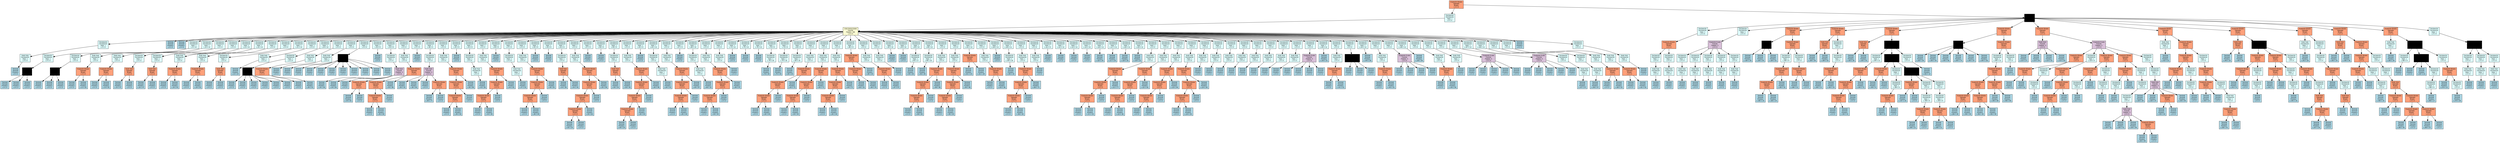 digraph AST {
    rankdir=TB;
    node [shape=box, style=filled, fontname="Arial", fontsize=10];
    edge [fontname="Arial", fontsize=8];
    
    node0 [label="Expresión Binaria\nOperador\nBinario\nL:0 C:0", fillcolor="lightsalmon"];
    node1 [label="Declaración\nDeclaración\nHijos: 1\nL:0 C:0", fillcolor="lightcyan"];
    node0 -> node1;
    node2 [label="Lista Instrucciones\nFunción\nParams: 106\nL:0 C:0", fillcolor="lightgoldenrodyellow"];
    node1 -> node2;
    node3 [label="Declaración\nDeclaración\nHijos: 1\nL:0 C:0", fillcolor="lightcyan"];
    node2 -> node3;
    node4 [label="Nodo Nulo\nDeclaración\nHijos: 1\nL:0 C:0", fillcolor="lightcyan"];
    node3 -> node4;
    node5 [label="Terminal\nTerminal\nPrimitivo\nL:0 C:0", fillcolor="lightblue"];
    node4 -> node5;
    node6 [label="Terminal\nTerminal\nPrimitivo\nL:0 C:0", fillcolor="lightblue"];
    node2 -> node6;
    node7 [label="Terminal\nTerminal\nPrimitivo\nL:0 C:0", fillcolor="lightblue"];
    node2 -> node7;
    node8 [label="Declaración\nDeclaración\nHijos: 1\nL:9 C:12", fillcolor="lightcyan"];
    node2 -> node8;
    node9 [label="Declaración\nDeclaración\nHijos: 1\nL:0 C:0", fillcolor="lightcyan"];
    node8 -> node9;
    node10 [label="Nodo Nulo\nOperador\nTernario\nL:0 C:0", fillcolor="lightviolet"];
    node9 -> node10;
    node11 [label="Terminal\nTerminal\nPrimitivo\nL:0 C:0", fillcolor="lightblue"];
    node10 -> node11;
    node12 [label="Terminal\nTerminal\nPrimitivo\nL:0 C:0", fillcolor="lightblue"];
    node10 -> node12;
    node13 [label="Terminal\nTerminal\nPrimitivo\nL:0 C:0", fillcolor="lightblue"];
    node10 -> node13;
    node14 [label="Declaración\nDeclaración\nHijos: 1\nL:10 C:12", fillcolor="lightcyan"];
    node2 -> node14;
    node15 [label="Declaración\nDeclaración\nHijos: 1\nL:0 C:0", fillcolor="lightcyan"];
    node14 -> node15;
    node16 [label="Nodo Nulo\nOperador\nTernario\nL:0 C:0", fillcolor="lightviolet"];
    node15 -> node16;
    node17 [label="Terminal\nTerminal\nPrimitivo\nL:0 C:0", fillcolor="lightblue"];
    node16 -> node17;
    node18 [label="Terminal\nTerminal\nPrimitivo\nL:0 C:0", fillcolor="lightblue"];
    node16 -> node18;
    node19 [label="Terminal\nTerminal\nPrimitivo\nL:0 C:0", fillcolor="lightblue"];
    node16 -> node19;
    node20 [label="Declaración\nDeclaración\nHijos: 1\nL:0 C:0", fillcolor="lightcyan"];
    node2 -> node20;
    node21 [label="Nodo Nulo\nDeclaración\nHijos: 1\nL:0 C:0", fillcolor="lightcyan"];
    node20 -> node21;
    node22 [label="Expresión Binaria\nOperador\nBinario\nL:0 C:0", fillcolor="lightsalmon"];
    node21 -> node22;
    node23 [label="Terminal\nTerminal\nPrimitivo\nL:0 C:0", fillcolor="lightblue"];
    node22 -> node23;
    node24 [label="Terminal\nTerminal\nPrimitivo\nL:12 C:52", fillcolor="lightblue"];
    node22 -> node24;
    node25 [label="Declaración\nDeclaración\nHijos: 1\nL:0 C:0", fillcolor="lightcyan"];
    node2 -> node25;
    node26 [label="Nodo Nulo\nDeclaración\nHijos: 1\nL:0 C:0", fillcolor="lightcyan"];
    node25 -> node26;
    node27 [label="Expresión Binaria\nOperador\nBinario\nL:0 C:0", fillcolor="lightsalmon"];
    node26 -> node27;
    node28 [label="Terminal\nTerminal\nPrimitivo\nL:0 C:0", fillcolor="lightblue"];
    node27 -> node28;
    node29 [label="Terminal\nTerminal\nPrimitivo\nL:13 C:52", fillcolor="lightblue"];
    node27 -> node29;
    node30 [label="Declaración\nDeclaración\nHijos: 1\nL:15 C:13", fillcolor="lightcyan"];
    node2 -> node30;
    node31 [label="Declaración\nDeclaración\nHijos: 1\nL:0 C:0", fillcolor="lightcyan"];
    node30 -> node31;
    node32 [label="Nodo Nulo\nOperador\nBinario\nL:0 C:0", fillcolor="lightsalmon"];
    node31 -> node32;
    node33 [label="Terminal\nTerminal\nPrimitivo\nL:15 C:47", fillcolor="lightblue"];
    node32 -> node33;
    node34 [label="Terminal\nTerminal\nPrimitivo\nL:0 C:0", fillcolor="lightblue"];
    node32 -> node34;
    node35 [label="Declaración\nDeclaración\nHijos: 1\nL:16 C:13", fillcolor="lightcyan"];
    node2 -> node35;
    node36 [label="Declaración\nDeclaración\nHijos: 1\nL:0 C:0", fillcolor="lightcyan"];
    node35 -> node36;
    node37 [label="Nodo Nulo\nOperador\nBinario\nL:0 C:0", fillcolor="lightsalmon"];
    node36 -> node37;
    node38 [label="Terminal\nTerminal\nPrimitivo\nL:16 C:47", fillcolor="lightblue"];
    node37 -> node38;
    node39 [label="Terminal\nTerminal\nPrimitivo\nL:0 C:0", fillcolor="lightblue"];
    node37 -> node39;
    node40 [label="Declaración\nDeclaración\nHijos: 1\nL:0 C:0", fillcolor="lightcyan"];
    node2 -> node40;
    node41 [label="Nodo Nulo\nDeclaración\nHijos: 1\nL:0 C:0", fillcolor="lightcyan"];
    node40 -> node41;
    node42 [label="Expresión Binaria\nOperador\nBinario\nL:0 C:0", fillcolor="lightsalmon"];
    node41 -> node42;
    node43 [label="Terminal\nTerminal\nPrimitivo\nL:0 C:0", fillcolor="lightblue"];
    node42 -> node43;
    node44 [label="Terminal\nTerminal\nPrimitivo\nL:18 C:52", fillcolor="lightblue"];
    node42 -> node44;
    node45 [label="Declaración\nDeclaración\nHijos: 1\nL:0 C:0", fillcolor="lightcyan"];
    node2 -> node45;
    node46 [label="Nodo Nulo\nDeclaración\nHijos: 1\nL:0 C:0", fillcolor="lightcyan"];
    node45 -> node46;
    node47 [label="Expresión Binaria\nOperador\nBinario\nL:0 C:0", fillcolor="lightsalmon"];
    node46 -> node47;
    node48 [label="Terminal\nTerminal\nPrimitivo\nL:0 C:0", fillcolor="lightblue"];
    node47 -> node48;
    node49 [label="Terminal\nTerminal\nPrimitivo\nL:19 C:52", fillcolor="lightblue"];
    node47 -> node49;
    node50 [label="Declaración\nDeclaración\nHijos: 1\nL:21 C:12", fillcolor="lightcyan"];
    node2 -> node50;
    node51 [label="Declaración\nDeclaración\nHijos: 1\nL:0 C:0", fillcolor="lightcyan"];
    node50 -> node51;
    node52 [label="Nodo Nulo\nOperador\nBinario\nL:0 C:0", fillcolor="lightsalmon"];
    node51 -> node52;
    node53 [label="Terminal\nTerminal\nPrimitivo\nL:0 C:0", fillcolor="lightblue"];
    node52 -> node53;
    node54 [label="Terminal\nTerminal\nPrimitivo\nL:0 C:0", fillcolor="lightblue"];
    node52 -> node54;
    node55 [label="Declaración\nDeclaración\nHijos: 1\nL:0 C:0", fillcolor="lightcyan"];
    node2 -> node55;
    node56 [label="Nodo Nulo\nDeclaración\nHijos: 1\nL:0 C:0", fillcolor="lightcyan"];
    node55 -> node56;
    node57 [label="Terminal\nTerminal\nPrimitivo\nL:22 C:24", fillcolor="lightblue"];
    node56 -> node57;
    node58 [label="Declaración\nDeclaración\nHijos: 1\nL:25 C:12", fillcolor="lightcyan"];
    node2 -> node58;
    node59 [label="Declaración\nDeclaración\nHijos: 1\nL:0 C:0", fillcolor="lightcyan"];
    node58 -> node59;
    node60 [label="Nodo Nulo\nFunción\nParams: 6\nL:0 C:0", fillcolor="lightkhaki"];
    node59 -> node60;
    node61 [label="Terminal\nTerminal\nPrimitivo\nL:0 C:0", fillcolor="lightblue"];
    node60 -> node61;
    node62 [label="Terminal\nTerminal\nPrimitivo\nL:0 C:0", fillcolor="lightblue"];
    node60 -> node62;
    node63 [label="Terminal\nTerminal\nPrimitivo\nL:0 C:0", fillcolor="lightblue"];
    node60 -> node63;
    node64 [label="Terminal\nTerminal\nPrimitivo\nL:0 C:0", fillcolor="lightblue"];
    node60 -> node64;
    node65 [label="Terminal\nTerminal\nPrimitivo\nL:0 C:0", fillcolor="lightblue"];
    node60 -> node65;
    node66 [label="Terminal\nTerminal\nPrimitivo\nL:0 C:0", fillcolor="lightblue"];
    node60 -> node66;
    node67 [label="Declaración\nDeclaración\nHijos: 1\nL:0 C:0", fillcolor="lightcyan"];
    node2 -> node67;
    node68 [label="Nodo Nulo\nDeclaración\nHijos: 1\nL:0 C:0", fillcolor="lightcyan"];
    node67 -> node68;
    node69 [label="Expresión Binaria\nOperador\nBinario\nL:0 C:0", fillcolor="lightsalmon"];
    node68 -> node69;
    node70 [label="Terminal\nTerminal\nPrimitivo\nL:0 C:0", fillcolor="lightblue"];
    node69 -> node70;
    node71 [label="Terminal\nTerminal\nPrimitivo\nL:26 C:51", fillcolor="lightblue"];
    node69 -> node71;
    node72 [label="Declaración\nDeclaración\nHijos: 1\nL:0 C:0", fillcolor="lightcyan"];
    node2 -> node72;
    node73 [label="Nodo Nulo\nDeclaración\nHijos: 1\nL:0 C:0", fillcolor="lightcyan"];
    node72 -> node73;
    node74 [label="Terminal\nTerminal\nPrimitivo\nL:0 C:0", fillcolor="lightblue"];
    node73 -> node74;
    node75 [label="Declaración\nDeclaración\nHijos: 1\nL:0 C:0", fillcolor="lightcyan"];
    node2 -> node75;
    node76 [label="Bloque\nFunción\nParams: 10\nL:0 C:0", fillcolor="lightkhaki"];
    node75 -> node76;
    node77 [label="Terminal\nTerminal\nPrimitivo\nL:0 C:0", fillcolor="lightblue"];
    node76 -> node77;
    node78 [label="Terminal\nTerminal\nPrimitivo\nL:0 C:0", fillcolor="lightblue"];
    node76 -> node78;
    node79 [label="Terminal\nTerminal\nPrimitivo\nL:0 C:0", fillcolor="lightblue"];
    node76 -> node79;
    node80 [label="Terminal\nTerminal\nPrimitivo\nL:0 C:0", fillcolor="lightblue"];
    node76 -> node80;
    node81 [label="Terminal\nTerminal\nPrimitivo\nL:0 C:0", fillcolor="lightblue"];
    node76 -> node81;
    node82 [label="Terminal\nTerminal\nPrimitivo\nL:0 C:0", fillcolor="lightblue"];
    node76 -> node82;
    node83 [label="Terminal\nTerminal\nPrimitivo\nL:0 C:0", fillcolor="lightblue"];
    node76 -> node83;
    node84 [label="Terminal\nTerminal\nPrimitivo\nL:0 C:0", fillcolor="lightblue"];
    node76 -> node84;
    node85 [label="Terminal\nTerminal\nPrimitivo\nL:0 C:0", fillcolor="lightblue"];
    node76 -> node85;
    node86 [label="Terminal\nTerminal\nPrimitivo\nL:0 C:0", fillcolor="lightblue"];
    node76 -> node86;
    node87 [label="Declaración\nDeclaración\nHijos: 1\nL:33 C:9", fillcolor="lightcyan"];
    node2 -> node87;
    node88 [label="Terminal\nTerminal\nPrimitivo\nL:0 C:0", fillcolor="lightblue"];
    node87 -> node88;
    node89 [label="Declaración\nDeclaración\nHijos: 1\nL:34 C:9", fillcolor="lightcyan"];
    node2 -> node89;
    node90 [label="Declaración\nDeclaración\nHijos: 1\nL:0 C:0", fillcolor="lightcyan"];
    node89 -> node90;
    node91 [label="Nodo Nulo\nFunción\nParams: 4\nL:0 C:0", fillcolor="thistle"];
    node90 -> node91;
    node92 [label="Terminal\nTerminal\nPrimitivo\nL:34 C:46", fillcolor="lightblue"];
    node91 -> node92;
    node93 [label="Terminal\nTerminal\nPrimitivo\nL:34 C:64", fillcolor="lightblue"];
    node91 -> node93;
    node94 [label="Terminal\nTerminal\nPrimitivo\nL:0 C:0", fillcolor="lightblue"];
    node91 -> node94;
    node95 [label="Expresión Binaria\nOperador\nBinario\nL:0 C:0", fillcolor="lightsalmon"];
    node91 -> node95;
    node96 [label="Terminal\nTerminal\nPrimitivo\nL:34 C:81", fillcolor="lightblue"];
    node95 -> node96;
    node97 [label="Terminal\nTerminal\nPrimitivo\nL:0 C:0", fillcolor="lightblue"];
    node95 -> node97;
    node98 [label="Declaración\nDeclaración\nHijos: 1\nL:0 C:0", fillcolor="lightcyan"];
    node2 -> node98;
    node99 [label="Nodo Nulo\nDeclaración\nHijos: 1\nL:0 C:0", fillcolor="lightcyan"];
    node98 -> node99;
    node100 [label="Expresión Binaria\nOperador\nBinario\nL:0 C:0", fillcolor="lightsalmon"];
    node99 -> node100;
    node101 [label="Expresión Binaria\nOperador\nBinario\nL:0 C:0", fillcolor="lightsalmon"];
    node100 -> node101;
    node102 [label="Expresión Binaria\nOperador\nBinario\nL:0 C:0", fillcolor="lightsalmon"];
    node101 -> node102;
    node103 [label="Terminal\nTerminal\nPrimitivo\nL:0 C:0", fillcolor="lightblue"];
    node102 -> node103;
    node104 [label="Terminal\nTerminal\nPrimitivo\nL:35 C:50", fillcolor="lightblue"];
    node102 -> node104;
    node105 [label="Terminal\nTerminal\nPrimitivo\nL:0 C:0", fillcolor="lightblue"];
    node101 -> node105;
    node106 [label="Terminal\nTerminal\nPrimitivo\nL:35 C:98", fillcolor="lightblue"];
    node100 -> node106;
    node107 [label="Declaración\nDeclaración\nHijos: 1\nL:37 C:5", fillcolor="lightcyan"];
    node2 -> node107;
    node108 [label="Terminal\nTerminal\nPrimitivo\nL:0 C:0", fillcolor="lightblue"];
    node107 -> node108;
    node109 [label="Declaración\nDeclaración\nHijos: 1\nL:38 C:5", fillcolor="lightcyan"];
    node2 -> node109;
    node110 [label="Declaración\nDeclaración\nHijos: 1\nL:0 C:0", fillcolor="lightcyan"];
    node109 -> node110;
    node111 [label="Nodo Nulo\nFunción\nParams: 4\nL:0 C:0", fillcolor="thistle"];
    node110 -> node111;
    node112 [label="Terminal\nTerminal\nPrimitivo\nL:38 C:42", fillcolor="lightblue"];
    node111 -> node112;
    node113 [label="Terminal\nTerminal\nPrimitivo\nL:38 C:60", fillcolor="lightblue"];
    node111 -> node113;
    node114 [label="Terminal\nTerminal\nPrimitivo\nL:0 C:0", fillcolor="lightblue"];
    node111 -> node114;
    node115 [label="Expresión Binaria\nOperador\nBinario\nL:0 C:0", fillcolor="lightsalmon"];
    node111 -> node115;
    node116 [label="Terminal\nTerminal\nPrimitivo\nL:38 C:77", fillcolor="lightblue"];
    node115 -> node116;
    node117 [label="Terminal\nTerminal\nPrimitivo\nL:0 C:0", fillcolor="lightblue"];
    node115 -> node117;
    node118 [label="Declaración\nDeclaración\nHijos: 1\nL:0 C:0", fillcolor="lightcyan"];
    node2 -> node118;
    node119 [label="Nodo Nulo\nDeclaración\nHijos: 1\nL:0 C:0", fillcolor="lightcyan"];
    node118 -> node119;
    node120 [label="Expresión Binaria\nOperador\nBinario\nL:0 C:0", fillcolor="lightsalmon"];
    node119 -> node120;
    node121 [label="Expresión Binaria\nOperador\nBinario\nL:0 C:0", fillcolor="lightsalmon"];
    node120 -> node121;
    node122 [label="Expresión Binaria\nOperador\nBinario\nL:0 C:0", fillcolor="lightsalmon"];
    node121 -> node122;
    node123 [label="Terminal\nTerminal\nPrimitivo\nL:0 C:0", fillcolor="lightblue"];
    node122 -> node123;
    node124 [label="Terminal\nTerminal\nPrimitivo\nL:39 C:50", fillcolor="lightblue"];
    node122 -> node124;
    node125 [label="Terminal\nTerminal\nPrimitivo\nL:0 C:0", fillcolor="lightblue"];
    node121 -> node125;
    node126 [label="Terminal\nTerminal\nPrimitivo\nL:39 C:98", fillcolor="lightblue"];
    node120 -> node126;
    node127 [label="Declaración\nDeclaración\nHijos: 1\nL:42 C:9", fillcolor="lightcyan"];
    node2 -> node127;
    node128 [label="Terminal\nTerminal\nPrimitivo\nL:0 C:0", fillcolor="lightblue"];
    node127 -> node128;
    node129 [label="Declaración\nDeclaración\nHijos: 1\nL:43 C:9", fillcolor="lightcyan"];
    node2 -> node129;
    node130 [label="Declaración\nDeclaración\nHijos: 1\nL:0 C:0", fillcolor="lightcyan"];
    node129 -> node130;
    node131 [label="Nodo Nulo\nDeclaración\nHijos: 1\nL:0 C:0", fillcolor="lightcyan"];
    node130 -> node131;
    node132 [label="Terminal\nTerminal\nPrimitivo\nL:43 C:36", fillcolor="lightblue"];
    node131 -> node132;
    node133 [label="Declaración\nDeclaración\nHijos: 1\nL:0 C:0", fillcolor="lightcyan"];
    node2 -> node133;
    node134 [label="Nodo Nulo\nDeclaración\nHijos: 1\nL:0 C:0", fillcolor="lightcyan"];
    node133 -> node134;
    node135 [label="Expresión Binaria\nOperador\nBinario\nL:0 C:0", fillcolor="lightsalmon"];
    node134 -> node135;
    node136 [label="Expresión Binaria\nOperador\nBinario\nL:0 C:0", fillcolor="lightsalmon"];
    node135 -> node136;
    node137 [label="Expresión Binaria\nOperador\nBinario\nL:0 C:0", fillcolor="lightsalmon"];
    node136 -> node137;
    node138 [label="Terminal\nTerminal\nPrimitivo\nL:0 C:0", fillcolor="lightblue"];
    node137 -> node138;
    node139 [label="Terminal\nTerminal\nPrimitivo\nL:44 C:49", fillcolor="lightblue"];
    node137 -> node139;
    node140 [label="Terminal\nTerminal\nPrimitivo\nL:0 C:0", fillcolor="lightblue"];
    node136 -> node140;
    node141 [label="Terminal\nTerminal\nPrimitivo\nL:44 C:81", fillcolor="lightblue"];
    node135 -> node141;
    node142 [label="Declaración\nDeclaración\nHijos: 1\nL:46 C:5", fillcolor="lightcyan"];
    node2 -> node142;
    node143 [label="Terminal\nTerminal\nPrimitivo\nL:0 C:0", fillcolor="lightblue"];
    node142 -> node143;
    node144 [label="Declaración\nDeclaración\nHijos: 1\nL:47 C:5", fillcolor="lightcyan"];
    node2 -> node144;
    node145 [label="Declaración\nDeclaración\nHijos: 1\nL:0 C:0", fillcolor="lightcyan"];
    node144 -> node145;
    node146 [label="Nodo Nulo\nDeclaración\nHijos: 1\nL:0 C:0", fillcolor="lightcyan"];
    node145 -> node146;
    node147 [label="Terminal\nTerminal\nPrimitivo\nL:47 C:32", fillcolor="lightblue"];
    node146 -> node147;
    node148 [label="Declaración\nDeclaración\nHijos: 1\nL:0 C:0", fillcolor="lightcyan"];
    node2 -> node148;
    node149 [label="Nodo Nulo\nDeclaración\nHijos: 1\nL:0 C:0", fillcolor="lightcyan"];
    node148 -> node149;
    node150 [label="Expresión Binaria\nOperador\nBinario\nL:0 C:0", fillcolor="lightsalmon"];
    node149 -> node150;
    node151 [label="Expresión Binaria\nOperador\nBinario\nL:0 C:0", fillcolor="lightsalmon"];
    node150 -> node151;
    node152 [label="Expresión Binaria\nOperador\nBinario\nL:0 C:0", fillcolor="lightsalmon"];
    node151 -> node152;
    node153 [label="Terminal\nTerminal\nPrimitivo\nL:0 C:0", fillcolor="lightblue"];
    node152 -> node153;
    node154 [label="Terminal\nTerminal\nPrimitivo\nL:48 C:49", fillcolor="lightblue"];
    node152 -> node154;
    node155 [label="Terminal\nTerminal\nPrimitivo\nL:0 C:0", fillcolor="lightblue"];
    node151 -> node155;
    node156 [label="Terminal\nTerminal\nPrimitivo\nL:48 C:81", fillcolor="lightblue"];
    node150 -> node156;
    node157 [label="Declaración\nDeclaración\nHijos: 1\nL:52 C:9", fillcolor="lightcyan"];
    node2 -> node157;
    node158 [label="Terminal\nTerminal\nPrimitivo\nL:0 C:0", fillcolor="lightblue"];
    node157 -> node158;
    node159 [label="Declaración\nDeclaración\nHijos: 1\nL:53 C:9", fillcolor="lightcyan"];
    node2 -> node159;
    node160 [label="Terminal\nTerminal\nPrimitivo\nL:0 C:0", fillcolor="lightblue"];
    node159 -> node160;
    node161 [label="Declaración\nDeclaración\nHijos: 1\nL:54 C:9", fillcolor="lightcyan"];
    node2 -> node161;
    node162 [label="Declaración\nDeclaración\nHijos: 1\nL:0 C:0", fillcolor="lightcyan"];
    node161 -> node162;
    node163 [label="Nodo Nulo\nOperador\nBinario\nL:0 C:0", fillcolor="lightsalmon"];
    node162 -> node163;
    node164 [label="Terminal\nTerminal\nPrimitivo\nL:54 C:38", fillcolor="lightblue"];
    node163 -> node164;
    node165 [label="Terminal\nTerminal\nPrimitivo\nL:54 C:44", fillcolor="lightblue"];
    node163 -> node165;
    node166 [label="Declaración\nDeclaración\nHijos: 1\nL:0 C:0", fillcolor="lightcyan"];
    node2 -> node166;
    node167 [label="Nodo Nulo\nDeclaración\nHijos: 1\nL:0 C:0", fillcolor="lightcyan"];
    node166 -> node167;
    node168 [label="Expresión Binaria\nOperador\nBinario\nL:0 C:0", fillcolor="lightsalmon"];
    node167 -> node168;
    node169 [label="Expresión Binaria\nOperador\nBinario\nL:0 C:0", fillcolor="lightsalmon"];
    node168 -> node169;
    node170 [label="Expresión Binaria\nOperador\nBinario\nL:0 C:0", fillcolor="lightsalmon"];
    node169 -> node170;
    node171 [label="Expresión Binaria\nOperador\nBinario\nL:0 C:0", fillcolor="lightsalmon"];
    node170 -> node171;
    node172 [label="Terminal\nTerminal\nPrimitivo\nL:55 C:24", fillcolor="lightblue"];
    node171 -> node172;
    node173 [label="Terminal\nTerminal\nPrimitivo\nL:0 C:0", fillcolor="lightblue"];
    node171 -> node173;
    node174 [label="Terminal\nTerminal\nPrimitivo\nL:55 C:63", fillcolor="lightblue"];
    node170 -> node174;
    node175 [label="Terminal\nTerminal\nPrimitivo\nL:0 C:0", fillcolor="lightblue"];
    node169 -> node175;
    node176 [label="Terminal\nTerminal\nPrimitivo\nL:55 C:99", fillcolor="lightblue"];
    node168 -> node176;
    node177 [label="Declaración\nDeclaración\nHijos: 1\nL:57 C:5", fillcolor="lightcyan"];
    node2 -> node177;
    node178 [label="Terminal\nTerminal\nPrimitivo\nL:0 C:0", fillcolor="lightblue"];
    node177 -> node178;
    node179 [label="Declaración\nDeclaración\nHijos: 1\nL:58 C:5", fillcolor="lightcyan"];
    node2 -> node179;
    node180 [label="Terminal\nTerminal\nPrimitivo\nL:0 C:0", fillcolor="lightblue"];
    node179 -> node180;
    node181 [label="Declaración\nDeclaración\nHijos: 1\nL:59 C:5", fillcolor="lightcyan"];
    node2 -> node181;
    node182 [label="Declaración\nDeclaración\nHijos: 1\nL:0 C:0", fillcolor="lightcyan"];
    node181 -> node182;
    node183 [label="Nodo Nulo\nOperador\nBinario\nL:0 C:0", fillcolor="lightsalmon"];
    node182 -> node183;
    node184 [label="Terminal\nTerminal\nPrimitivo\nL:59 C:34", fillcolor="lightblue"];
    node183 -> node184;
    node185 [label="Terminal\nTerminal\nPrimitivo\nL:59 C:40", fillcolor="lightblue"];
    node183 -> node185;
    node186 [label="Declaración\nDeclaración\nHijos: 1\nL:0 C:0", fillcolor="lightcyan"];
    node2 -> node186;
    node187 [label="Nodo Nulo\nDeclaración\nHijos: 1\nL:0 C:0", fillcolor="lightcyan"];
    node186 -> node187;
    node188 [label="Expresión Binaria\nOperador\nBinario\nL:0 C:0", fillcolor="lightsalmon"];
    node187 -> node188;
    node189 [label="Expresión Binaria\nOperador\nBinario\nL:0 C:0", fillcolor="lightsalmon"];
    node188 -> node189;
    node190 [label="Expresión Binaria\nOperador\nBinario\nL:0 C:0", fillcolor="lightsalmon"];
    node189 -> node190;
    node191 [label="Expresión Binaria\nOperador\nBinario\nL:0 C:0", fillcolor="lightsalmon"];
    node190 -> node191;
    node192 [label="Terminal\nTerminal\nPrimitivo\nL:60 C:24", fillcolor="lightblue"];
    node191 -> node192;
    node193 [label="Terminal\nTerminal\nPrimitivo\nL:0 C:0", fillcolor="lightblue"];
    node191 -> node193;
    node194 [label="Terminal\nTerminal\nPrimitivo\nL:60 C:63", fillcolor="lightblue"];
    node190 -> node194;
    node195 [label="Terminal\nTerminal\nPrimitivo\nL:0 C:0", fillcolor="lightblue"];
    node189 -> node195;
    node196 [label="Terminal\nTerminal\nPrimitivo\nL:60 C:99", fillcolor="lightblue"];
    node188 -> node196;
    node197 [label="Declaración\nDeclaración\nHijos: 1\nL:63 C:9", fillcolor="lightcyan"];
    node2 -> node197;
    node198 [label="Terminal\nTerminal\nPrimitivo\nL:0 C:0", fillcolor="lightblue"];
    node197 -> node198;
    node199 [label="Declaración\nDeclaración\nHijos: 1\nL:64 C:13", fillcolor="lightcyan"];
    node2 -> node199;
    node200 [label="Declaración\nDeclaración\nHijos: 1\nL:0 C:0", fillcolor="lightcyan"];
    node199 -> node200;
    node201 [label="Nodo Nulo\nDeclaración\nHijos: 1\nL:0 C:0", fillcolor="lightcyan"];
    node200 -> node201;
    node202 [label="Terminal\nTerminal\nPrimitivo\nL:64 C:42", fillcolor="lightblue"];
    node201 -> node202;
    node203 [label="Declaración\nDeclaración\nHijos: 1\nL:0 C:0", fillcolor="lightcyan"];
    node2 -> node203;
    node204 [label="Nodo Nulo\nDeclaración\nHijos: 1\nL:0 C:0", fillcolor="lightcyan"];
    node203 -> node204;
    node205 [label="Expresión Binaria\nOperador\nBinario\nL:0 C:0", fillcolor="lightsalmon"];
    node204 -> node205;
    node206 [label="Expresión Binaria\nOperador\nBinario\nL:0 C:0", fillcolor="lightsalmon"];
    node205 -> node206;
    node207 [label="Expresión Binaria\nOperador\nBinario\nL:0 C:0", fillcolor="lightsalmon"];
    node206 -> node207;
    node208 [label="Terminal\nTerminal\nPrimitivo\nL:0 C:0", fillcolor="lightblue"];
    node207 -> node208;
    node209 [label="Terminal\nTerminal\nPrimitivo\nL:65 C:40", fillcolor="lightblue"];
    node207 -> node209;
    node210 [label="Terminal\nTerminal\nPrimitivo\nL:0 C:0", fillcolor="lightblue"];
    node206 -> node210;
    node211 [label="Terminal\nTerminal\nPrimitivo\nL:65 C:97", fillcolor="lightblue"];
    node205 -> node211;
    node212 [label="Declaración\nDeclaración\nHijos: 1\nL:67 C:5", fillcolor="lightcyan"];
    node2 -> node212;
    node213 [label="Terminal\nTerminal\nPrimitivo\nL:0 C:0", fillcolor="lightblue"];
    node212 -> node213;
    node214 [label="Declaración\nDeclaración\nHijos: 1\nL:68 C:13", fillcolor="lightcyan"];
    node2 -> node214;
    node215 [label="Declaración\nDeclaración\nHijos: 1\nL:0 C:0", fillcolor="lightcyan"];
    node214 -> node215;
    node216 [label="Nodo Nulo\nDeclaración\nHijos: 1\nL:0 C:0", fillcolor="lightcyan"];
    node215 -> node216;
    node217 [label="Terminal\nTerminal\nPrimitivo\nL:68 C:42", fillcolor="lightblue"];
    node216 -> node217;
    node218 [label="Declaración\nDeclaración\nHijos: 1\nL:0 C:0", fillcolor="lightcyan"];
    node2 -> node218;
    node219 [label="Nodo Nulo\nDeclaración\nHijos: 1\nL:0 C:0", fillcolor="lightcyan"];
    node218 -> node219;
    node220 [label="Expresión Binaria\nOperador\nBinario\nL:0 C:0", fillcolor="lightsalmon"];
    node219 -> node220;
    node221 [label="Expresión Binaria\nOperador\nBinario\nL:0 C:0", fillcolor="lightsalmon"];
    node220 -> node221;
    node222 [label="Expresión Binaria\nOperador\nBinario\nL:0 C:0", fillcolor="lightsalmon"];
    node221 -> node222;
    node223 [label="Terminal\nTerminal\nPrimitivo\nL:0 C:0", fillcolor="lightblue"];
    node222 -> node223;
    node224 [label="Terminal\nTerminal\nPrimitivo\nL:69 C:40", fillcolor="lightblue"];
    node222 -> node224;
    node225 [label="Terminal\nTerminal\nPrimitivo\nL:0 C:0", fillcolor="lightblue"];
    node221 -> node225;
    node226 [label="Terminal\nTerminal\nPrimitivo\nL:69 C:97", fillcolor="lightblue"];
    node220 -> node226;
    node227 [label="Declaración\nDeclaración\nHijos: 1\nL:0 C:0", fillcolor="lightcyan"];
    node2 -> node227;
    node228 [label="Nodo Nulo\nDeclaración\nHijos: 1\nL:0 C:0", fillcolor="lightcyan"];
    node227 -> node228;
    node229 [label="Terminal\nTerminal\nPrimitivo\nL:0 C:0", fillcolor="lightblue"];
    node228 -> node229;
    node230 [label="Declaración\nDeclaración\nHijos: 1\nL:74 C:12", fillcolor="lightcyan"];
    node2 -> node230;
    node231 [label="Terminal\nTerminal\nPrimitivo\nL:0 C:0", fillcolor="lightblue"];
    node230 -> node231;
    node232 [label="Declaración\nDeclaración\nHijos: 1\nL:75 C:12", fillcolor="lightcyan"];
    node2 -> node232;
    node233 [label="Terminal\nTerminal\nPrimitivo\nL:0 C:0", fillcolor="lightblue"];
    node232 -> node233;
    node234 [label="Declaración\nDeclaración\nHijos: 1\nL:76 C:12", fillcolor="lightcyan"];
    node2 -> node234;
    node235 [label="Terminal\nTerminal\nPrimitivo\nL:0 C:0", fillcolor="lightblue"];
    node234 -> node235;
    node236 [label="Declaración\nDeclaración\nHijos: 1\nL:78 C:9", fillcolor="lightcyan"];
    node2 -> node236;
    node237 [label="Declaración\nDeclaración\nHijos: 1\nL:78 C:16", fillcolor="lightcyan"];
    node236 -> node237;
    node238 [label="Terminal\nTerminal\nPrimitivo\nL:78 C:33", fillcolor="lightblue"];
    node237 -> node238;
    node239 [label="Declaración\nDeclaración\nHijos: 1\nL:79 C:9", fillcolor="lightcyan"];
    node2 -> node239;
    node240 [label="Declaración\nDeclaración\nHijos: 1\nL:79 C:16", fillcolor="lightcyan"];
    node239 -> node240;
    node241 [label="Terminal\nTerminal\nPrimitivo\nL:79 C:33", fillcolor="lightblue"];
    node240 -> node241;
    node242 [label="Declaración\nDeclaración\nHijos: 1\nL:80 C:9", fillcolor="lightcyan"];
    node2 -> node242;
    node243 [label="Declaración\nDeclaración\nHijos: 1\nL:80 C:16", fillcolor="lightcyan"];
    node242 -> node243;
    node244 [label="Terminal\nTerminal\nPrimitivo\nL:80 C:33", fillcolor="lightblue"];
    node243 -> node244;
    node245 [label="Declaración\nDeclaración\nHijos: 1\nL:0 C:0", fillcolor="lightcyan"];
    node2 -> node245;
    node246 [label="Nodo Nulo\nDeclaración\nHijos: 1\nL:0 C:0", fillcolor="lightcyan"];
    node245 -> node246;
    node247 [label="Expresión Binaria\nOperador\nBinario\nL:0 C:0", fillcolor="lightsalmon"];
    node246 -> node247;
    node248 [label="Expresión Binaria\nOperador\nBinario\nL:0 C:0", fillcolor="lightsalmon"];
    node247 -> node248;
    node249 [label="Expresión Binaria\nOperador\nBinario\nL:0 C:0", fillcolor="lightsalmon"];
    node248 -> node249;
    node250 [label="Terminal\nTerminal\nPrimitivo\nL:0 C:0", fillcolor="lightblue"];
    node249 -> node250;
    node251 [label="Terminal\nTerminal\nPrimitivo\nL:82 C:40", fillcolor="lightblue"];
    node249 -> node251;
    node252 [label="Terminal\nTerminal\nPrimitivo\nL:0 C:0", fillcolor="lightblue"];
    node248 -> node252;
    node253 [label="Terminal\nTerminal\nPrimitivo\nL:82 C:72", fillcolor="lightblue"];
    node247 -> node253;
    node254 [label="Declaración\nDeclaración\nHijos: 1\nL:0 C:0", fillcolor="lightcyan"];
    node2 -> node254;
    node255 [label="Nodo Nulo\nDeclaración\nHijos: 1\nL:0 C:0", fillcolor="lightcyan"];
    node254 -> node255;
    node256 [label="Expresión Binaria\nOperador\nBinario\nL:0 C:0", fillcolor="lightsalmon"];
    node255 -> node256;
    node257 [label="Expresión Binaria\nOperador\nBinario\nL:0 C:0", fillcolor="lightsalmon"];
    node256 -> node257;
    node258 [label="Expresión Binaria\nOperador\nBinario\nL:0 C:0", fillcolor="lightsalmon"];
    node257 -> node258;
    node259 [label="Terminal\nTerminal\nPrimitivo\nL:0 C:0", fillcolor="lightblue"];
    node258 -> node259;
    node260 [label="Terminal\nTerminal\nPrimitivo\nL:83 C:40", fillcolor="lightblue"];
    node258 -> node260;
    node261 [label="Terminal\nTerminal\nPrimitivo\nL:0 C:0", fillcolor="lightblue"];
    node257 -> node261;
    node262 [label="Terminal\nTerminal\nPrimitivo\nL:83 C:72", fillcolor="lightblue"];
    node256 -> node262;
    node263 [label="Declaración\nDeclaración\nHijos: 1\nL:0 C:0", fillcolor="lightcyan"];
    node2 -> node263;
    node264 [label="Nodo Nulo\nDeclaración\nHijos: 1\nL:0 C:0", fillcolor="lightcyan"];
    node263 -> node264;
    node265 [label="Expresión Binaria\nOperador\nBinario\nL:0 C:0", fillcolor="lightsalmon"];
    node264 -> node265;
    node266 [label="Expresión Binaria\nOperador\nBinario\nL:0 C:0", fillcolor="lightsalmon"];
    node265 -> node266;
    node267 [label="Expresión Binaria\nOperador\nBinario\nL:0 C:0", fillcolor="lightsalmon"];
    node266 -> node267;
    node268 [label="Terminal\nTerminal\nPrimitivo\nL:0 C:0", fillcolor="lightblue"];
    node267 -> node268;
    node269 [label="Terminal\nTerminal\nPrimitivo\nL:84 C:40", fillcolor="lightblue"];
    node267 -> node269;
    node270 [label="Terminal\nTerminal\nPrimitivo\nL:0 C:0", fillcolor="lightblue"];
    node266 -> node270;
    node271 [label="Terminal\nTerminal\nPrimitivo\nL:84 C:72", fillcolor="lightblue"];
    node265 -> node271;
    node272 [label="Declaración\nDeclaración\nHijos: 1\nL:86 C:9", fillcolor="lightcyan"];
    node2 -> node272;
    node273 [label="Expresión Binaria\nOperador\nBinario\nL:0 C:0", fillcolor="lightsalmon"];
    node272 -> node273;
    node274 [label="Expresión Binaria\nOperador\nBinario\nL:0 C:0", fillcolor="lightsalmon"];
    node273 -> node274;
    node275 [label="Terminal\nTerminal\nPrimitivo\nL:86 C:16", fillcolor="lightblue"];
    node274 -> node275;
    node276 [label="Terminal\nTerminal\nPrimitivo\nL:86 C:23", fillcolor="lightblue"];
    node274 -> node276;
    node277 [label="Terminal\nTerminal\nPrimitivo\nL:86 C:30", fillcolor="lightblue"];
    node273 -> node277;
    node278 [label="Declaración\nDeclaración\nHijos: 1\nL:0 C:0", fillcolor="lightcyan"];
    node2 -> node278;
    node279 [label="Nodo Nulo\nDeclaración\nHijos: 1\nL:0 C:0", fillcolor="lightcyan"];
    node278 -> node279;
    node280 [label="Expresión Binaria\nOperador\nBinario\nL:0 C:0", fillcolor="lightsalmon"];
    node279 -> node280;
    node281 [label="Terminal\nTerminal\nPrimitivo\nL:0 C:0", fillcolor="lightblue"];
    node280 -> node281;
    node282 [label="Terminal\nTerminal\nPrimitivo\nL:87 C:57", fillcolor="lightblue"];
    node280 -> node282;
    node283 [label="Declaración\nDeclaración\nHijos: 1\nL:0 C:0", fillcolor="lightcyan"];
    node2 -> node283;
    node284 [label="Nodo Nulo\nDeclaración\nHijos: 1\nL:0 C:0", fillcolor="lightcyan"];
    node283 -> node284;
    node285 [label="Terminal\nTerminal\nPrimitivo\nL:0 C:0", fillcolor="lightblue"];
    node284 -> node285;
    node286 [label="Declaración\nDeclaración\nHijos: 1\nL:92 C:12", fillcolor="lightcyan"];
    node2 -> node286;
    node287 [label="Terminal\nTerminal\nPrimitivo\nL:0 C:0", fillcolor="lightblue"];
    node286 -> node287;
    node288 [label="Declaración\nDeclaración\nHijos: 1\nL:93 C:12", fillcolor="lightcyan"];
    node2 -> node288;
    node289 [label="Terminal\nTerminal\nPrimitivo\nL:0 C:0", fillcolor="lightblue"];
    node288 -> node289;
    node290 [label="Declaración\nDeclaración\nHijos: 1\nL:95 C:12", fillcolor="lightcyan"];
    node2 -> node290;
    node291 [label="Declaración\nDeclaración\nHijos: 1\nL:95 C:17", fillcolor="lightcyan"];
    node290 -> node291;
    node292 [label="Terminal\nTerminal\nPrimitivo\nL:95 C:36", fillcolor="lightblue"];
    node291 -> node292;
    node293 [label="Declaración\nDeclaración\nHijos: 1\nL:96 C:12", fillcolor="lightcyan"];
    node2 -> node293;
    node294 [label="Declaración\nDeclaración\nHijos: 1\nL:96 C:16", fillcolor="lightcyan"];
    node293 -> node294;
    node295 [label="Terminal\nTerminal\nPrimitivo\nL:96 C:35", fillcolor="lightblue"];
    node294 -> node295;
    node296 [label="Declaración\nDeclaración\nHijos: 1\nL:0 C:0", fillcolor="lightcyan"];
    node2 -> node296;
    node297 [label="Nodo Nulo\nDeclaración\nHijos: 1\nL:0 C:0", fillcolor="lightcyan"];
    node296 -> node297;
    node298 [label="Expresión Binaria\nOperador\nBinario\nL:0 C:0", fillcolor="lightsalmon"];
    node297 -> node298;
    node299 [label="Expresión Binaria\nOperador\nBinario\nL:0 C:0", fillcolor="lightsalmon"];
    node298 -> node299;
    node300 [label="Expresión Binaria\nOperador\nBinario\nL:0 C:0", fillcolor="lightsalmon"];
    node299 -> node300;
    node301 [label="Terminal\nTerminal\nPrimitivo\nL:0 C:0", fillcolor="lightblue"];
    node300 -> node301;
    node302 [label="Terminal\nTerminal\nPrimitivo\nL:98 C:40", fillcolor="lightblue"];
    node300 -> node302;
    node303 [label="Terminal\nTerminal\nPrimitivo\nL:0 C:0", fillcolor="lightblue"];
    node299 -> node303;
    node304 [label="Terminal\nTerminal\nPrimitivo\nL:98 C:68", fillcolor="lightblue"];
    node298 -> node304;
    node305 [label="Declaración\nDeclaración\nHijos: 1\nL:0 C:0", fillcolor="lightcyan"];
    node2 -> node305;
    node306 [label="Nodo Nulo\nDeclaración\nHijos: 1\nL:0 C:0", fillcolor="lightcyan"];
    node305 -> node306;
    node307 [label="Expresión Binaria\nOperador\nBinario\nL:0 C:0", fillcolor="lightsalmon"];
    node306 -> node307;
    node308 [label="Expresión Binaria\nOperador\nBinario\nL:0 C:0", fillcolor="lightsalmon"];
    node307 -> node308;
    node309 [label="Expresión Binaria\nOperador\nBinario\nL:0 C:0", fillcolor="lightsalmon"];
    node308 -> node309;
    node310 [label="Terminal\nTerminal\nPrimitivo\nL:0 C:0", fillcolor="lightblue"];
    node309 -> node310;
    node311 [label="Terminal\nTerminal\nPrimitivo\nL:99 C:40", fillcolor="lightblue"];
    node309 -> node311;
    node312 [label="Terminal\nTerminal\nPrimitivo\nL:0 C:0", fillcolor="lightblue"];
    node308 -> node312;
    node313 [label="Terminal\nTerminal\nPrimitivo\nL:99 C:68", fillcolor="lightblue"];
    node307 -> node313;
    node314 [label="Declaración\nDeclaración\nHijos: 1\nL:101 C:12", fillcolor="lightcyan"];
    node2 -> node314;
    node315 [label="Expresión Binaria\nOperador\nBinario\nL:0 C:0", fillcolor="lightsalmon"];
    node314 -> node315;
    node316 [label="Terminal\nTerminal\nPrimitivo\nL:101 C:23", fillcolor="lightblue"];
    node315 -> node316;
    node317 [label="Terminal\nTerminal\nPrimitivo\nL:101 C:28", fillcolor="lightblue"];
    node315 -> node317;
    node318 [label="Declaración\nDeclaración\nHijos: 1\nL:0 C:0", fillcolor="lightcyan"];
    node2 -> node318;
    node319 [label="Nodo Nulo\nDeclaración\nHijos: 1\nL:0 C:0", fillcolor="lightcyan"];
    node318 -> node319;
    node320 [label="Expresión Binaria\nOperador\nBinario\nL:0 C:0", fillcolor="lightsalmon"];
    node319 -> node320;
    node321 [label="Terminal\nTerminal\nPrimitivo\nL:0 C:0", fillcolor="lightblue"];
    node320 -> node321;
    node322 [label="Terminal\nTerminal\nPrimitivo\nL:102 C:46", fillcolor="lightblue"];
    node320 -> node322;
    node323 [label="Declaración\nDeclaración\nHijos: 1\nL:104 C:12", fillcolor="lightcyan"];
    node2 -> node323;
    node324 [label="Terminal\nTerminal\nPrimitivo\nL:0 C:0", fillcolor="lightblue"];
    node323 -> node324;
    node325 [label="Declaración\nDeclaración\nHijos: 1\nL:105 C:11", fillcolor="lightcyan"];
    node2 -> node325;
    node326 [label="Declaración\nDeclaración\nHijos: 1\nL:105 C:25", fillcolor="lightcyan"];
    node325 -> node326;
    node327 [label="Terminal\nTerminal\nPrimitivo\nL:105 C:42", fillcolor="lightblue"];
    node326 -> node327;
    node328 [label="Declaración\nDeclaración\nHijos: 1\nL:0 C:0", fillcolor="lightcyan"];
    node2 -> node328;
    node329 [label="Nodo Nulo\nDeclaración\nHijos: 1\nL:0 C:0", fillcolor="lightcyan"];
    node328 -> node329;
    node330 [label="Expresión Binaria\nOperador\nBinario\nL:0 C:0", fillcolor="lightsalmon"];
    node329 -> node330;
    node331 [label="Expresión Binaria\nOperador\nBinario\nL:0 C:0", fillcolor="lightsalmon"];
    node330 -> node331;
    node332 [label="Expresión Binaria\nOperador\nBinario\nL:0 C:0", fillcolor="lightsalmon"];
    node331 -> node332;
    node333 [label="Terminal\nTerminal\nPrimitivo\nL:0 C:0", fillcolor="lightblue"];
    node332 -> node333;
    node334 [label="Terminal\nTerminal\nPrimitivo\nL:106 C:40", fillcolor="lightblue"];
    node332 -> node334;
    node335 [label="Terminal\nTerminal\nPrimitivo\nL:0 C:0", fillcolor="lightblue"];
    node331 -> node335;
    node336 [label="Terminal\nTerminal\nPrimitivo\nL:106 C:72", fillcolor="lightblue"];
    node330 -> node336;
    node337 [label="Declaración\nDeclaración\nHijos: 1\nL:0 C:0", fillcolor="lightcyan"];
    node2 -> node337;
    node338 [label="Nodo Nulo\nDeclaración\nHijos: 1\nL:0 C:0", fillcolor="lightcyan"];
    node337 -> node338;
    node339 [label="Terminal\nTerminal\nPrimitivo\nL:0 C:0", fillcolor="lightblue"];
    node338 -> node339;
    node340 [label="Declaración\nDeclaración\nHijos: 1\nL:111 C:9", fillcolor="lightcyan"];
    node2 -> node340;
    node341 [label="Terminal\nTerminal\nPrimitivo\nL:0 C:0", fillcolor="lightblue"];
    node340 -> node341;
    node342 [label="Declaración\nDeclaración\nHijos: 1\nL:112 C:12", fillcolor="lightcyan"];
    node2 -> node342;
    node343 [label="Terminal\nTerminal\nPrimitivo\nL:0 C:0", fillcolor="lightblue"];
    node342 -> node343;
    node344 [label="Declaración\nDeclaración\nHijos: 1\nL:113 C:13", fillcolor="lightcyan"];
    node2 -> node344;
    node345 [label="Terminal\nTerminal\nPrimitivo\nL:0 C:0", fillcolor="lightblue"];
    node344 -> node345;
    node346 [label="Declaración\nDeclaración\nHijos: 1\nL:114 C:10", fillcolor="lightcyan"];
    node2 -> node346;
    node347 [label="Terminal\nTerminal\nPrimitivo\nL:0 C:0", fillcolor="lightblue"];
    node346 -> node347;
    node348 [label="Declaración\nDeclaración\nHijos: 1\nL:116 C:12", fillcolor="lightcyan"];
    node2 -> node348;
    node349 [label="Terminal\nTerminal\nPrimitivo\nL:116 C:24", fillcolor="lightblue"];
    node348 -> node349;
    node350 [label="Declaración\nDeclaración\nHijos: 1\nL:117 C:12", fillcolor="lightcyan"];
    node2 -> node350;
    node351 [label="Terminal\nTerminal\nPrimitivo\nL:117 C:25", fillcolor="lightblue"];
    node350 -> node351;
    node352 [label="Declaración\nDeclaración\nHijos: 1\nL:118 C:12", fillcolor="lightcyan"];
    node2 -> node352;
    node353 [label="Terminal\nTerminal\nPrimitivo\nL:118 C:25", fillcolor="lightblue"];
    node352 -> node353;
    node354 [label="Declaración\nDeclaración\nHijos: 1\nL:119 C:12", fillcolor="lightcyan"];
    node2 -> node354;
    node355 [label="Terminal\nTerminal\nPrimitivo\nL:119 C:22", fillcolor="lightblue"];
    node354 -> node355;
    node356 [label="Declaración\nDeclaración\nHijos: 1\nL:0 C:0", fillcolor="lightcyan"];
    node2 -> node356;
    node357 [label="Nodo Nulo\nDeclaración\nHijos: 1\nL:0 C:0", fillcolor="lightcyan"];
    node356 -> node357;
    node358 [label="Expresión Binaria\nOperador\nBinario\nL:0 C:0", fillcolor="lightsalmon"];
    node357 -> node358;
    node359 [label="Expresión Binaria\nOperador\nBinario\nL:0 C:0", fillcolor="lightsalmon"];
    node358 -> node359;
    node360 [label="Expresión Binaria\nOperador\nBinario\nL:0 C:0", fillcolor="lightsalmon"];
    node359 -> node360;
    node361 [label="Terminal\nTerminal\nPrimitivo\nL:0 C:0", fillcolor="lightblue"];
    node360 -> node361;
    node362 [label="Terminal\nTerminal\nPrimitivo\nL:121 C:33", fillcolor="lightblue"];
    node360 -> node362;
    node363 [label="Terminal\nTerminal\nPrimitivo\nL:0 C:0", fillcolor="lightblue"];
    node359 -> node363;
    node364 [label="Terminal\nTerminal\nPrimitivo\nL:121 C:77", fillcolor="lightblue"];
    node358 -> node364;
    node365 [label="Declaración\nDeclaración\nHijos: 1\nL:0 C:0", fillcolor="lightcyan"];
    node2 -> node365;
    node366 [label="Nodo Nulo\nDeclaración\nHijos: 1\nL:0 C:0", fillcolor="lightcyan"];
    node365 -> node366;
    node367 [label="Expresión Binaria\nOperador\nBinario\nL:0 C:0", fillcolor="lightsalmon"];
    node366 -> node367;
    node368 [label="Expresión Binaria\nOperador\nBinario\nL:0 C:0", fillcolor="lightsalmon"];
    node367 -> node368;
    node369 [label="Expresión Binaria\nOperador\nBinario\nL:0 C:0", fillcolor="lightsalmon"];
    node368 -> node369;
    node370 [label="Terminal\nTerminal\nPrimitivo\nL:0 C:0", fillcolor="lightblue"];
    node369 -> node370;
    node371 [label="Terminal\nTerminal\nPrimitivo\nL:122 C:36", fillcolor="lightblue"];
    node369 -> node371;
    node372 [label="Terminal\nTerminal\nPrimitivo\nL:0 C:0", fillcolor="lightblue"];
    node368 -> node372;
    node373 [label="Terminal\nTerminal\nPrimitivo\nL:122 C:81", fillcolor="lightblue"];
    node367 -> node373;
    node374 [label="Declaración\nDeclaración\nHijos: 1\nL:0 C:0", fillcolor="lightcyan"];
    node2 -> node374;
    node375 [label="Nodo Nulo\nDeclaración\nHijos: 1\nL:0 C:0", fillcolor="lightcyan"];
    node374 -> node375;
    node376 [label="Expresión Binaria\nOperador\nBinario\nL:0 C:0", fillcolor="lightsalmon"];
    node375 -> node376;
    node377 [label="Expresión Binaria\nOperador\nBinario\nL:0 C:0", fillcolor="lightsalmon"];
    node376 -> node377;
    node378 [label="Expresión Binaria\nOperador\nBinario\nL:0 C:0", fillcolor="lightsalmon"];
    node377 -> node378;
    node379 [label="Terminal\nTerminal\nPrimitivo\nL:0 C:0", fillcolor="lightblue"];
    node378 -> node379;
    node380 [label="Terminal\nTerminal\nPrimitivo\nL:123 C:37", fillcolor="lightblue"];
    node378 -> node380;
    node381 [label="Terminal\nTerminal\nPrimitivo\nL:0 C:0", fillcolor="lightblue"];
    node377 -> node381;
    node382 [label="Terminal\nTerminal\nPrimitivo\nL:123 C:84", fillcolor="lightblue"];
    node376 -> node382;
    node383 [label="Declaración\nDeclaración\nHijos: 1\nL:0 C:0", fillcolor="lightcyan"];
    node2 -> node383;
    node384 [label="Nodo Nulo\nDeclaración\nHijos: 1\nL:0 C:0", fillcolor="lightcyan"];
    node383 -> node384;
    node385 [label="Expresión Binaria\nOperador\nBinario\nL:0 C:0", fillcolor="lightsalmon"];
    node384 -> node385;
    node386 [label="Expresión Binaria\nOperador\nBinario\nL:0 C:0", fillcolor="lightsalmon"];
    node385 -> node386;
    node387 [label="Expresión Binaria\nOperador\nBinario\nL:0 C:0", fillcolor="lightsalmon"];
    node386 -> node387;
    node388 [label="Terminal\nTerminal\nPrimitivo\nL:0 C:0", fillcolor="lightblue"];
    node387 -> node388;
    node389 [label="Terminal\nTerminal\nPrimitivo\nL:124 C:35", fillcolor="lightblue"];
    node387 -> node389;
    node390 [label="Terminal\nTerminal\nPrimitivo\nL:0 C:0", fillcolor="lightblue"];
    node386 -> node390;
    node391 [label="Terminal\nTerminal\nPrimitivo\nL:124 C:82", fillcolor="lightblue"];
    node385 -> node391;
    node392 [label="Declaración\nDeclaración\nHijos: 1\nL:0 C:0", fillcolor="lightcyan"];
    node2 -> node392;
    node393 [label="Nodo Nulo\nDeclaración\nHijos: 1\nL:0 C:0", fillcolor="lightcyan"];
    node392 -> node393;
    node394 [label="Terminal\nTerminal\nPrimitivo\nL:0 C:0", fillcolor="lightblue"];
    node393 -> node394;
    node395 [label="Declaración\nDeclaración\nHijos: 1\nL:0 C:0", fillcolor="lightcyan"];
    node2 -> node395;
    node396 [label="Nodo Nulo\nDeclaración\nHijos: 1\nL:0 C:0", fillcolor="lightcyan"];
    node395 -> node396;
    node397 [label="Terminal\nTerminal\nPrimitivo\nL:0 C:0", fillcolor="lightblue"];
    node396 -> node397;
    node398 [label="Declaración\nDeclaración\nHijos: 1\nL:0 C:0", fillcolor="lightcyan"];
    node2 -> node398;
    node399 [label="Nodo Nulo\nDeclaración\nHijos: 1\nL:0 C:0", fillcolor="lightcyan"];
    node398 -> node399;
    node400 [label="Terminal\nTerminal\nPrimitivo\nL:0 C:0", fillcolor="lightblue"];
    node399 -> node400;
    node401 [label="Declaración\nDeclaración\nHijos: 1\nL:0 C:0", fillcolor="lightcyan"];
    node2 -> node401;
    node402 [label="Nodo Nulo\nDeclaración\nHijos: 1\nL:0 C:0", fillcolor="lightcyan"];
    node401 -> node402;
    node403 [label="Terminal\nTerminal\nPrimitivo\nL:0 C:0", fillcolor="lightblue"];
    node402 -> node403;
    node404 [label="Declaración\nDeclaración\nHijos: 1\nL:0 C:0", fillcolor="lightcyan"];
    node2 -> node404;
    node405 [label="Nodo Nulo\nDeclaración\nHijos: 1\nL:0 C:0", fillcolor="lightcyan"];
    node404 -> node405;
    node406 [label="Terminal\nTerminal\nPrimitivo\nL:0 C:0", fillcolor="lightblue"];
    node405 -> node406;
    node407 [label="Declaración\nDeclaración\nHijos: 1\nL:0 C:0", fillcolor="lightcyan"];
    node2 -> node407;
    node408 [label="Nodo Nulo\nDeclaración\nHijos: 1\nL:0 C:0", fillcolor="lightcyan"];
    node407 -> node408;
    node409 [label="Terminal\nTerminal\nPrimitivo\nL:0 C:0", fillcolor="lightblue"];
    node408 -> node409;
    node410 [label="Declaración\nDeclaración\nHijos: 1\nL:0 C:0", fillcolor="lightcyan"];
    node2 -> node410;
    node411 [label="Nodo Nulo\nDeclaración\nHijos: 1\nL:0 C:0", fillcolor="lightcyan"];
    node410 -> node411;
    node412 [label="Terminal\nTerminal\nPrimitivo\nL:0 C:0", fillcolor="lightblue"];
    node411 -> node412;
    node413 [label="Declaración\nDeclaración\nHijos: 1\nL:0 C:0", fillcolor="lightcyan"];
    node2 -> node413;
    node414 [label="Nodo Nulo\nDeclaración\nHijos: 1\nL:0 C:0", fillcolor="lightcyan"];
    node413 -> node414;
    node415 [label="Terminal\nTerminal\nPrimitivo\nL:0 C:0", fillcolor="lightblue"];
    node414 -> node415;
    node416 [label="Declaración\nDeclaración\nHijos: 1\nL:0 C:0", fillcolor="lightcyan"];
    node2 -> node416;
    node417 [label="Expresión N-aria\nFunción\nParams: 4\nL:0 C:0", fillcolor="thistle"];
    node416 -> node417;
    node418 [label="Terminal\nTerminal\nPrimitivo\nL:0 C:0", fillcolor="lightblue"];
    node417 -> node418;
    node419 [label="Terminal\nTerminal\nPrimitivo\nL:0 C:0", fillcolor="lightblue"];
    node417 -> node419;
    node420 [label="Terminal\nTerminal\nPrimitivo\nL:0 C:0", fillcolor="lightblue"];
    node417 -> node420;
    node421 [label="Terminal\nTerminal\nPrimitivo\nL:0 C:0", fillcolor="lightblue"];
    node417 -> node421;
    node422 [label="Declaración\nDeclaración\nHijos: 1\nL:140 C:12", fillcolor="lightcyan"];
    node2 -> node422;
    node423 [label="Terminal\nTerminal\nPrimitivo\nL:140 C:31", fillcolor="lightblue"];
    node422 -> node423;
    node424 [label="Declaración\nDeclaración\nHijos: 1\nL:0 C:0", fillcolor="lightcyan"];
    node2 -> node424;
    node425 [label="Nodo Nulo\nDeclaración\nHijos: 1\nL:0 C:0", fillcolor="lightcyan"];
    node424 -> node425;
    node426 [label="Expresión Binaria\nOperador\nBinario\nL:0 C:0", fillcolor="lightsalmon"];
    node425 -> node426;
    node427 [label="Terminal\nTerminal\nPrimitivo\nL:0 C:0", fillcolor="lightblue"];
    node426 -> node427;
    node428 [label="Terminal\nTerminal\nPrimitivo\nL:141 C:51", fillcolor="lightblue"];
    node426 -> node428;
    node429 [label="Declaración\nDeclaración\nHijos: 1\nL:0 C:0", fillcolor="lightcyan"];
    node2 -> node429;
    node430 [label="Expresión Ternaria\nOperador\nTernario\nL:0 C:0", fillcolor="lightviolet"];
    node429 -> node430;
    node431 [label="Terminal\nTerminal\nPrimitivo\nL:0 C:0", fillcolor="lightblue"];
    node430 -> node431;
    node432 [label="Terminal\nTerminal\nPrimitivo\nL:0 C:0", fillcolor="lightblue"];
    node430 -> node432;
    node433 [label="Terminal\nTerminal\nPrimitivo\nL:0 C:0", fillcolor="lightblue"];
    node430 -> node433;
    node434 [label="Declaración\nDeclaración\nHijos: 1\nL:144 C:12", fillcolor="lightcyan"];
    node2 -> node434;
    node435 [label="Terminal\nTerminal\nPrimitivo\nL:144 C:28", fillcolor="lightblue"];
    node434 -> node435;
    node436 [label="Declaración\nDeclaración\nHijos: 1\nL:0 C:0", fillcolor="lightcyan"];
    node2 -> node436;
    node437 [label="Nodo Nulo\nDeclaración\nHijos: 1\nL:0 C:0", fillcolor="lightcyan"];
    node436 -> node437;
    node438 [label="Expresión Binaria\nOperador\nBinario\nL:0 C:0", fillcolor="lightsalmon"];
    node437 -> node438;
    node439 [label="Terminal\nTerminal\nPrimitivo\nL:0 C:0", fillcolor="lightblue"];
    node438 -> node439;
    node440 [label="Terminal\nTerminal\nPrimitivo\nL:145 C:51", fillcolor="lightblue"];
    node438 -> node440;
    node441 [label="Declaración\nDeclaración\nHijos: 1\nL:0 C:0", fillcolor="lightcyan"];
    node2 -> node441;
    node442 [label="Expresión N-aria\nFunción\nParams: 4\nL:0 C:0", fillcolor="thistle"];
    node441 -> node442;
    node443 [label="Terminal\nTerminal\nPrimitivo\nL:0 C:0", fillcolor="lightblue"];
    node442 -> node443;
    node444 [label="Terminal\nTerminal\nPrimitivo\nL:0 C:0", fillcolor="lightblue"];
    node442 -> node444;
    node445 [label="Terminal\nTerminal\nPrimitivo\nL:0 C:0", fillcolor="lightblue"];
    node442 -> node445;
    node446 [label="Terminal\nTerminal\nPrimitivo\nL:0 C:0", fillcolor="lightblue"];
    node442 -> node446;
    node447 [label="Declaración\nDeclaración\nHijos: 1\nL:148 C:12", fillcolor="lightcyan"];
    node2 -> node447;
    node448 [label="Terminal\nTerminal\nPrimitivo\nL:148 C:36", fillcolor="lightblue"];
    node447 -> node448;
    node449 [label="Declaración\nDeclaración\nHijos: 1\nL:0 C:0", fillcolor="lightcyan"];
    node2 -> node449;
    node450 [label="Nodo Nulo\nDeclaración\nHijos: 1\nL:0 C:0", fillcolor="lightcyan"];
    node449 -> node450;
    node451 [label="Expresión Binaria\nOperador\nBinario\nL:0 C:0", fillcolor="lightsalmon"];
    node450 -> node451;
    node452 [label="Terminal\nTerminal\nPrimitivo\nL:0 C:0", fillcolor="lightblue"];
    node451 -> node452;
    node453 [label="Terminal\nTerminal\nPrimitivo\nL:149 C:56", fillcolor="lightblue"];
    node451 -> node453;
    node454 [label="Declaración\nDeclaración\nHijos: 1\nL:0 C:0", fillcolor="lightcyan"];
    node2 -> node454;
    node455 [label="Nodo Nulo\nDeclaración\nHijos: 1\nL:0 C:0", fillcolor="lightcyan"];
    node454 -> node455;
    node456 [label="Terminal\nTerminal\nPrimitivo\nL:0 C:0", fillcolor="lightblue"];
    node455 -> node456;
    node457 [label="Declaración\nDeclaración\nHijos: 1\nL:0 C:0", fillcolor="lightcyan"];
    node2 -> node457;
    node458 [label="Expresión N-aria\nFunción\nParams: 5\nL:0 C:0", fillcolor="thistle"];
    node457 -> node458;
    node459 [label="Terminal\nTerminal\nPrimitivo\nL:0 C:0", fillcolor="lightblue"];
    node458 -> node459;
    node460 [label="Terminal\nTerminal\nPrimitivo\nL:0 C:0", fillcolor="lightblue"];
    node458 -> node460;
    node461 [label="Terminal\nTerminal\nPrimitivo\nL:0 C:0", fillcolor="lightblue"];
    node458 -> node461;
    node462 [label="Terminal\nTerminal\nPrimitivo\nL:0 C:0", fillcolor="lightblue"];
    node458 -> node462;
    node463 [label="Terminal\nTerminal\nPrimitivo\nL:0 C:0", fillcolor="lightblue"];
    node458 -> node463;
    node464 [label="Declaración\nDeclaración\nHijos: 1\nL:0 C:0", fillcolor="lightcyan"];
    node2 -> node464;
    node465 [label="Expresión N-aria\nFunción\nParams: 5\nL:0 C:0", fillcolor="thistle"];
    node464 -> node465;
    node466 [label="Terminal\nTerminal\nPrimitivo\nL:0 C:0", fillcolor="lightblue"];
    node465 -> node466;
    node467 [label="Terminal\nTerminal\nPrimitivo\nL:0 C:0", fillcolor="lightblue"];
    node465 -> node467;
    node468 [label="Terminal\nTerminal\nPrimitivo\nL:0 C:0", fillcolor="lightblue"];
    node465 -> node468;
    node469 [label="Terminal\nTerminal\nPrimitivo\nL:0 C:0", fillcolor="lightblue"];
    node465 -> node469;
    node470 [label="Terminal\nTerminal\nPrimitivo\nL:0 C:0", fillcolor="lightblue"];
    node465 -> node470;
    node471 [label="Declaración\nDeclaración\nHijos: 1\nL:157 C:12", fillcolor="lightcyan"];
    node2 -> node471;
    node472 [label="Declaración\nDeclaración\nHijos: 1\nL:0 C:0", fillcolor="lightcyan"];
    node471 -> node472;
    node473 [label="Nodo Nulo\nDeclaración\nHijos: 1\nL:0 C:0", fillcolor="lightcyan"];
    node472 -> node473;
    node474 [label="Terminal\nTerminal\nPrimitivo\nL:157 C:47", fillcolor="lightblue"];
    node473 -> node474;
    node475 [label="Declaración\nDeclaración\nHijos: 1\nL:158 C:12", fillcolor="lightcyan"];
    node2 -> node475;
    node476 [label="Declaración\nDeclaración\nHijos: 1\nL:0 C:0", fillcolor="lightcyan"];
    node475 -> node476;
    node477 [label="Nodo Nulo\nDeclaración\nHijos: 1\nL:0 C:0", fillcolor="lightcyan"];
    node476 -> node477;
    node478 [label="Terminal\nTerminal\nPrimitivo\nL:158 C:47", fillcolor="lightblue"];
    node477 -> node478;
    node479 [label="Declaración\nDeclaración\nHijos: 1\nL:0 C:0", fillcolor="lightcyan"];
    node2 -> node479;
    node480 [label="Nodo Nulo\nDeclaración\nHijos: 1\nL:0 C:0", fillcolor="lightcyan"];
    node479 -> node480;
    node481 [label="Expresión Binaria\nOperador\nBinario\nL:0 C:0", fillcolor="lightsalmon"];
    node480 -> node481;
    node482 [label="Terminal\nTerminal\nPrimitivo\nL:0 C:0", fillcolor="lightblue"];
    node481 -> node482;
    node483 [label="Terminal\nTerminal\nPrimitivo\nL:160 C:52", fillcolor="lightblue"];
    node481 -> node483;
    node484 [label="Declaración\nDeclaración\nHijos: 1\nL:0 C:0", fillcolor="lightcyan"];
    node2 -> node484;
    node485 [label="Nodo Nulo\nDeclaración\nHijos: 1\nL:0 C:0", fillcolor="lightcyan"];
    node484 -> node485;
    node486 [label="Expresión Binaria\nOperador\nBinario\nL:0 C:0", fillcolor="lightsalmon"];
    node485 -> node486;
    node487 [label="Terminal\nTerminal\nPrimitivo\nL:0 C:0", fillcolor="lightblue"];
    node486 -> node487;
    node488 [label="Terminal\nTerminal\nPrimitivo\nL:161 C:52", fillcolor="lightblue"];
    node486 -> node488;
    node489 [label="Terminal\nTerminal\nPrimitivo\nL:0 C:0", fillcolor="lightblue"];
    node2 -> node489;
    node490 [label="Declaración\nDeclaración\nHijos: 1\nL:0 C:0", fillcolor="lightcyan"];
    node2 -> node490;
    node491 [label="Nodo Nulo\nDeclaración\nHijos: 1\nL:0 C:0", fillcolor="lightcyan"];
    node490 -> node491;
    node492 [label="Terminal\nTerminal\nPrimitivo\nL:0 C:0", fillcolor="lightblue"];
    node491 -> node492;
    node493 [label="Bloque\nFunción\nParams: 13\nL:0 C:0", fillcolor="lightkhaki"];
    node0 -> node493;
    node494 [label="Declaración\nDeclaración\nHijos: 1\nL:0 C:0", fillcolor="lightcyan"];
    node493 -> node494;
    node495 [label="Expresión Binaria\nOperador\nBinario\nL:0 C:0", fillcolor="lightsalmon"];
    node494 -> node495;
    node496 [label="Declaración\nDeclaración\nHijos: 1\nL:0 C:0", fillcolor="lightcyan"];
    node495 -> node496;
    node497 [label="Nodo Nulo\nDeclaración\nHijos: 1\nL:0 C:0", fillcolor="lightcyan"];
    node496 -> node497;
    node498 [label="Terminal\nTerminal\nPrimitivo\nL:0 C:0", fillcolor="lightblue"];
    node497 -> node498;
    node499 [label="Declaración\nDeclaración\nHijos: 1\nL:0 C:0", fillcolor="lightcyan"];
    node495 -> node499;
    node500 [label="Nodo Nulo\nDeclaración\nHijos: 1\nL:0 C:0", fillcolor="lightcyan"];
    node499 -> node500;
    node501 [label="Terminal\nTerminal\nPrimitivo\nL:0 C:0", fillcolor="lightblue"];
    node500 -> node501;
    node502 [label="Declaración\nDeclaración\nHijos: 1\nL:0 C:0", fillcolor="lightcyan"];
    node493 -> node502;
    node503 [label="Expresión N-aria\nFunción\nParams: 5\nL:0 C:0", fillcolor="thistle"];
    node502 -> node503;
    node504 [label="Declaración\nDeclaración\nHijos: 1\nL:0 C:0", fillcolor="lightcyan"];
    node503 -> node504;
    node505 [label="Nodo Nulo\nDeclaración\nHijos: 1\nL:0 C:0", fillcolor="lightcyan"];
    node504 -> node505;
    node506 [label="Terminal\nTerminal\nPrimitivo\nL:0 C:0", fillcolor="lightblue"];
    node505 -> node506;
    node507 [label="Declaración\nDeclaración\nHijos: 1\nL:0 C:0", fillcolor="lightcyan"];
    node503 -> node507;
    node508 [label="Nodo Nulo\nDeclaración\nHijos: 1\nL:0 C:0", fillcolor="lightcyan"];
    node507 -> node508;
    node509 [label="Terminal\nTerminal\nPrimitivo\nL:0 C:0", fillcolor="lightblue"];
    node508 -> node509;
    node510 [label="Declaración\nDeclaración\nHijos: 1\nL:0 C:0", fillcolor="lightcyan"];
    node503 -> node510;
    node511 [label="Nodo Nulo\nDeclaración\nHijos: 1\nL:0 C:0", fillcolor="lightcyan"];
    node510 -> node511;
    node512 [label="Terminal\nTerminal\nPrimitivo\nL:0 C:0", fillcolor="lightblue"];
    node511 -> node512;
    node513 [label="Declaración\nDeclaración\nHijos: 1\nL:0 C:0", fillcolor="lightcyan"];
    node503 -> node513;
    node514 [label="Nodo Nulo\nDeclaración\nHijos: 1\nL:0 C:0", fillcolor="lightcyan"];
    node513 -> node514;
    node515 [label="Terminal\nTerminal\nPrimitivo\nL:0 C:0", fillcolor="lightblue"];
    node514 -> node515;
    node516 [label="Declaración\nDeclaración\nHijos: 1\nL:0 C:0", fillcolor="lightcyan"];
    node503 -> node516;
    node517 [label="Nodo Nulo\nDeclaración\nHijos: 1\nL:0 C:0", fillcolor="lightcyan"];
    node516 -> node517;
    node518 [label="Terminal\nTerminal\nPrimitivo\nL:0 C:0", fillcolor="lightblue"];
    node517 -> node518;
    node519 [label="Expresión Binaria\nOperador\nBinario\nL:0 C:0", fillcolor="lightsalmon"];
    node493 -> node519;
    node520 [label="Nodo Nulo\nOperador\nTernario\nL:0 C:0", fillcolor="lightviolet"];
    node519 -> node520;
    node521 [label="Terminal\nTerminal\nPrimitivo\nL:184 C:29", fillcolor="lightblue"];
    node520 -> node521;
    node522 [label="Terminal\nTerminal\nPrimitivo\nL:184 C:40", fillcolor="lightblue"];
    node520 -> node522;
    node523 [label="Terminal\nTerminal\nPrimitivo\nL:184 C:51", fillcolor="lightblue"];
    node520 -> node523;
    node524 [label="Expresión Binaria\nOperador\nBinario\nL:0 C:0", fillcolor="lightsalmon"];
    node519 -> node524;
    node525 [label="Declaración\nDeclaración\nHijos: 1\nL:185 C:9", fillcolor="lightcyan"];
    node524 -> node525;
    node526 [label="Expresión Binaria\nOperador\nBinario\nL:0 C:0", fillcolor="lightsalmon"];
    node525 -> node526;
    node527 [label="Expresión Binaria\nOperador\nBinario\nL:0 C:0", fillcolor="lightsalmon"];
    node526 -> node527;
    node528 [label="Terminal\nTerminal\nPrimitivo\nL:185 C:16", fillcolor="lightblue"];
    node527 -> node528;
    node529 [label="Terminal\nTerminal\nPrimitivo\nL:185 C:24", fillcolor="lightblue"];
    node527 -> node529;
    node530 [label="Terminal\nTerminal\nPrimitivo\nL:185 C:32", fillcolor="lightblue"];
    node526 -> node530;
    node531 [label="Declaración\nDeclaración\nHijos: 1\nL:0 C:0", fillcolor="lightcyan"];
    node524 -> node531;
    node532 [label="Expresión Binaria\nOperador\nBinario\nL:0 C:0", fillcolor="lightsalmon"];
    node531 -> node532;
    node533 [label="Terminal\nTerminal\nPrimitivo\nL:186 C:12", fillcolor="lightblue"];
    node532 -> node533;
    node534 [label="Terminal\nTerminal\nPrimitivo\nL:0 C:0", fillcolor="lightblue"];
    node532 -> node534;
    node535 [label="Expresión Binaria\nOperador\nBinario\nL:0 C:0", fillcolor="lightsalmon"];
    node493 -> node535;
    node536 [label="Nodo Nulo\nOperador\nBinario\nL:0 C:0", fillcolor="lightsalmon"];
    node535 -> node536;
    node537 [label="Terminal\nTerminal\nPrimitivo\nL:189 C:36", fillcolor="lightblue"];
    node536 -> node537;
    node538 [label="Terminal\nTerminal\nPrimitivo\nL:189 C:53", fillcolor="lightblue"];
    node536 -> node538;
    node539 [label="Declaración\nDeclaración\nHijos: 1\nL:0 C:0", fillcolor="lightcyan"];
    node535 -> node539;
    node540 [label="Declaración\nDeclaración\nHijos: 1\nL:0 C:0", fillcolor="lightcyan"];
    node539 -> node540;
    node541 [label="Expresión Binaria\nOperador\nBinario\nL:0 C:0", fillcolor="lightsalmon"];
    node540 -> node541;
    node542 [label="Terminal\nTerminal\nPrimitivo\nL:190 C:12", fillcolor="lightblue"];
    node541 -> node542;
    node543 [label="Terminal\nTerminal\nPrimitivo\nL:190 C:24", fillcolor="lightblue"];
    node541 -> node543;
    node544 [label="Expresión Binaria\nOperador\nBinario\nL:0 C:0", fillcolor="lightsalmon"];
    node493 -> node544;
    node545 [label="Nodo Nulo\nOperador\nBinario\nL:0 C:0", fillcolor="lightsalmon"];
    node544 -> node545;
    node546 [label="Terminal\nTerminal\nPrimitivo\nL:193 C:30", fillcolor="lightblue"];
    node545 -> node546;
    node547 [label="Terminal\nTerminal\nPrimitivo\nL:193 C:42", fillcolor="lightblue"];
    node545 -> node547;
    node548 [label="Expresión Ternaria\nOperador\nTernario\nL:0 C:0", fillcolor="lightviolet"];
    node544 -> node548;
    node549 [label="Declaración\nDeclaración\nHijos: 1\nL:194 C:12", fillcolor="lightcyan"];
    node548 -> node549;
    node550 [label="Expresión Binaria\nOperador\nBinario\nL:0 C:0", fillcolor="lightsalmon"];
    node549 -> node550;
    node551 [label="Expresión Binaria\nOperador\nBinario\nL:0 C:0", fillcolor="lightsalmon"];
    node550 -> node551;
    node552 [label="Expresión Binaria\nOperador\nBinario\nL:0 C:0", fillcolor="lightsalmon"];
    node551 -> node552;
    node553 [label="Terminal\nTerminal\nPrimitivo\nL:0 C:0", fillcolor="lightblue"];
    node552 -> node553;
    node554 [label="Terminal\nTerminal\nPrimitivo\nL:194 C:41", fillcolor="lightblue"];
    node552 -> node554;
    node555 [label="Terminal\nTerminal\nPrimitivo\nL:0 C:0", fillcolor="lightblue"];
    node551 -> node555;
    node556 [label="Terminal\nTerminal\nPrimitivo\nL:194 C:73", fillcolor="lightblue"];
    node550 -> node556;
    node557 [label="Expresión Ternaria\nOperador\nTernario\nL:0 C:0", fillcolor="lightviolet"];
    node548 -> node557;
    node558 [label="Expresión Binaria\nOperador\nBinario\nL:0 C:0", fillcolor="lightsalmon"];
    node557 -> node558;
    node559 [label="Terminal\nTerminal\nPrimitivo\nL:195 C:9", fillcolor="lightblue"];
    node558 -> node559;
    node560 [label="Terminal\nTerminal\nPrimitivo\nL:0 C:0", fillcolor="lightblue"];
    node558 -> node560;
    node561 [label="Declaración\nDeclaración\nHijos: 1\nL:0 C:0", fillcolor="lightcyan"];
    node557 -> node561;
    node562 [label="Declaración\nDeclaración\nHijos: 1\nL:196 C:9", fillcolor="lightcyan"];
    node561 -> node562;
    node563 [label="Expresión Binaria\nOperador\nBinario\nL:0 C:0", fillcolor="lightsalmon"];
    node562 -> node563;
    node564 [label="Terminal\nTerminal\nPrimitivo\nL:196 C:21", fillcolor="lightblue"];
    node563 -> node564;
    node565 [label="Terminal\nTerminal\nPrimitivo\nL:0 C:0", fillcolor="lightblue"];
    node563 -> node565;
    node566 [label="Expresión Ternaria\nOperador\nTernario\nL:0 C:0", fillcolor="lightviolet"];
    node557 -> node566;
    node567 [label="Expresión Binaria\nOperador\nBinario\nL:0 C:0", fillcolor="lightsalmon"];
    node566 -> node567;
    node568 [label="Terminal\nTerminal\nPrimitivo\nL:197 C:16", fillcolor="lightblue"];
    node567 -> node568;
    node569 [label="Terminal\nTerminal\nPrimitivo\nL:0 C:0", fillcolor="lightblue"];
    node567 -> node569;
    node570 [label="Declaración\nDeclaración\nHijos: 1\nL:0 C:0", fillcolor="lightcyan"];
    node566 -> node570;
    node571 [label="Declaración\nDeclaración\nHijos: 1\nL:198 C:9", fillcolor="lightcyan"];
    node570 -> node571;
    node572 [label="Expresión Binaria\nOperador\nBinario\nL:0 C:0", fillcolor="lightsalmon"];
    node571 -> node572;
    node573 [label="Terminal\nTerminal\nPrimitivo\nL:198 C:21", fillcolor="lightblue"];
    node572 -> node573;
    node574 [label="Terminal\nTerminal\nPrimitivo\nL:0 C:0", fillcolor="lightblue"];
    node572 -> node574;
    node575 [label="Declaración\nDeclaración\nHijos: 1\nL:0 C:0", fillcolor="lightcyan"];
    node566 -> node575;
    node576 [label="Declaración\nDeclaración\nHijos: 1\nL:200 C:9", fillcolor="lightcyan"];
    node575 -> node576;
    node577 [label="Expresión Binaria\nOperador\nBinario\nL:0 C:0", fillcolor="lightsalmon"];
    node576 -> node577;
    node578 [label="Terminal\nTerminal\nPrimitivo\nL:200 C:21", fillcolor="lightblue"];
    node577 -> node578;
    node579 [label="Terminal\nTerminal\nPrimitivo\nL:0 C:0", fillcolor="lightblue"];
    node577 -> node579;
    node580 [label="Declaración\nDeclaración\nHijos: 1\nL:0 C:0", fillcolor="lightcyan"];
    node548 -> node580;
    node581 [label="Terminal\nTerminal\nPrimitivo\nL:202 C:12", fillcolor="lightblue"];
    node580 -> node581;
    node582 [label="Expresión Binaria\nOperador\nBinario\nL:0 C:0", fillcolor="lightsalmon"];
    node493 -> node582;
    node583 [label="Nodo Nulo\nFunción\nParams: 6\nL:0 C:0", fillcolor="lightkhaki"];
    node582 -> node583;
    node584 [label="Terminal\nTerminal\nPrimitivo\nL:205 C:30", fillcolor="lightblue"];
    node583 -> node584;
    node585 [label="Terminal\nTerminal\nPrimitivo\nL:205 C:43", fillcolor="lightblue"];
    node583 -> node585;
    node586 [label="Terminal\nTerminal\nPrimitivo\nL:205 C:56", fillcolor="lightblue"];
    node583 -> node586;
    node587 [label="Terminal\nTerminal\nPrimitivo\nL:205 C:73", fillcolor="lightblue"];
    node583 -> node587;
    node588 [label="Terminal\nTerminal\nPrimitivo\nL:205 C:87", fillcolor="lightblue"];
    node583 -> node588;
    node589 [label="Terminal\nTerminal\nPrimitivo\nL:205 C:101", fillcolor="lightblue"];
    node583 -> node589;
    node590 [label="Expresión Binaria\nOperador\nBinario\nL:0 C:0", fillcolor="lightsalmon"];
    node582 -> node590;
    node591 [label="Declaración\nDeclaración\nHijos: 1\nL:206 C:12", fillcolor="lightcyan"];
    node590 -> node591;
    node592 [label="Expresión Binaria\nOperador\nBinario\nL:0 C:0", fillcolor="lightsalmon"];
    node591 -> node592;
    node593 [label="Expresión Binaria\nOperador\nBinario\nL:0 C:0", fillcolor="lightsalmon"];
    node592 -> node593;
    node594 [label="Expresión Binaria\nOperador\nBinario\nL:0 C:0", fillcolor="lightsalmon"];
    node593 -> node594;
    node595 [label="Terminal\nTerminal\nPrimitivo\nL:206 C:29", fillcolor="lightblue"];
    node594 -> node595;
    node596 [label="Terminal\nTerminal\nPrimitivo\nL:206 C:39", fillcolor="lightblue"];
    node594 -> node596;
    node597 [label="Expresión Binaria\nOperador\nBinario\nL:0 C:0", fillcolor="lightsalmon"];
    node593 -> node597;
    node598 [label="Terminal\nTerminal\nPrimitivo\nL:206 C:49", fillcolor="lightblue"];
    node597 -> node598;
    node599 [label="Terminal\nTerminal\nPrimitivo\nL:206 C:59", fillcolor="lightblue"];
    node597 -> node599;
    node600 [label="Expresión Binaria\nOperador\nBinario\nL:0 C:0", fillcolor="lightsalmon"];
    node592 -> node600;
    node601 [label="Terminal\nTerminal\nPrimitivo\nL:206 C:69", fillcolor="lightblue"];
    node600 -> node601;
    node602 [label="Terminal\nTerminal\nPrimitivo\nL:206 C:80", fillcolor="lightblue"];
    node600 -> node602;
    node603 [label="Declaración\nDeclaración\nHijos: 1\nL:0 C:0", fillcolor="lightcyan"];
    node590 -> node603;
    node604 [label="Terminal\nTerminal\nPrimitivo\nL:207 C:12", fillcolor="lightblue"];
    node603 -> node604;
    node605 [label="Expresión Binaria\nOperador\nBinario\nL:0 C:0", fillcolor="lightsalmon"];
    node493 -> node605;
    node606 [label="Nodo Nulo\nFunción\nParams: 4\nL:0 C:0", fillcolor="thistle"];
    node605 -> node606;
    node607 [label="Terminal\nTerminal\nPrimitivo\nL:214 C:27", fillcolor="lightblue"];
    node606 -> node607;
    node608 [label="Terminal\nTerminal\nPrimitivo\nL:214 C:40", fillcolor="lightblue"];
    node606 -> node608;
    node609 [label="Terminal\nTerminal\nPrimitivo\nL:214 C:51", fillcolor="lightblue"];
    node606 -> node609;
    node610 [label="Terminal\nTerminal\nPrimitivo\nL:214 C:63", fillcolor="lightblue"];
    node606 -> node610;
    node611 [label="Expresión N-aria\nFunción\nParams: 5\nL:0 C:0", fillcolor="thistle"];
    node605 -> node611;
    node612 [label="Expresión Binaria\nOperador\nBinario\nL:0 C:0", fillcolor="lightsalmon"];
    node611 -> node612;
    node613 [label="Expresión Binaria\nOperador\nBinario\nL:0 C:0", fillcolor="lightsalmon"];
    node612 -> node613;
    node614 [label="Terminal\nTerminal\nPrimitivo\nL:215 C:9", fillcolor="lightblue"];
    node613 -> node614;
    node615 [label="Terminal\nTerminal\nPrimitivo\nL:215 C:18", fillcolor="lightblue"];
    node613 -> node615;
    node616 [label="Declaración\nDeclaración\nHijos: 1\nL:0 C:0", fillcolor="lightcyan"];
    node612 -> node616;
    node617 [label="Declaración\nDeclaración\nHijos: 1\nL:0 C:0", fillcolor="lightcyan"];
    node616 -> node617;
    node618 [label="Terminal\nTerminal\nPrimitivo\nL:0 C:0", fillcolor="lightblue"];
    node617 -> node618;
    node619 [label="Declaración\nDeclaración\nHijos: 1\nL:219 C:9", fillcolor="lightcyan"];
    node611 -> node619;
    node620 [label="Expresión Binaria\nOperador\nBinario\nL:0 C:0", fillcolor="lightsalmon"];
    node619 -> node620;
    node621 [label="Terminal\nTerminal\nPrimitivo\nL:219 C:17", fillcolor="lightblue"];
    node620 -> node621;
    node622 [label="Expresión Binaria\nOperador\nBinario\nL:0 C:0", fillcolor="lightsalmon"];
    node620 -> node622;
    node623 [label="Expresión Binaria\nOperador\nBinario\nL:0 C:0", fillcolor="lightsalmon"];
    node622 -> node623;
    node624 [label="Terminal\nTerminal\nPrimitivo\nL:219 C:27", fillcolor="lightblue"];
    node623 -> node624;
    node625 [label="Terminal\nTerminal\nPrimitivo\nL:219 C:33", fillcolor="lightblue"];
    node623 -> node625;
    node626 [label="Terminal\nTerminal\nPrimitivo\nL:0 C:0", fillcolor="lightblue"];
    node622 -> node626;
    node627 [label="Expresión Binaria\nOperador\nBinario\nL:0 C:0", fillcolor="lightsalmon"];
    node611 -> node627;
    node628 [label="Expresión Binaria\nOperador\nBinario\nL:0 C:0", fillcolor="lightsalmon"];
    node627 -> node628;
    node629 [label="Declaración\nDeclaración\nHijos: 1\nL:0 C:0", fillcolor="lightcyan"];
    node628 -> node629;
    node630 [label="Terminal\nTerminal\nPrimitivo\nL:221 C:17", fillcolor="lightblue"];
    node629 -> node630;
    node631 [label="Terminal\nTerminal\nPrimitivo\nL:221 C:27", fillcolor="lightblue"];
    node628 -> node631;
    node632 [label="Declaración\nDeclaración\nHijos: 1\nL:0 C:0", fillcolor="lightcyan"];
    node627 -> node632;
    node633 [label="Declaración\nDeclaración\nHijos: 1\nL:0 C:0", fillcolor="lightcyan"];
    node632 -> node633;
    node634 [label="Terminal\nTerminal\nPrimitivo\nL:222 C:16", fillcolor="lightblue"];
    node633 -> node634;
    node635 [label="Expresión Binaria\nOperador\nBinario\nL:0 C:0", fillcolor="lightsalmon"];
    node611 -> node635;
    node636 [label="Expresión Binaria\nOperador\nBinario\nL:0 C:0", fillcolor="lightsalmon"];
    node635 -> node636;
    node637 [label="Declaración\nDeclaración\nHijos: 1\nL:0 C:0", fillcolor="lightcyan"];
    node636 -> node637;
    node638 [label="Terminal\nTerminal\nPrimitivo\nL:225 C:17", fillcolor="lightblue"];
    node637 -> node638;
    node639 [label="Terminal\nTerminal\nPrimitivo\nL:225 C:26", fillcolor="lightblue"];
    node636 -> node639;
    node640 [label="Declaración\nDeclaración\nHijos: 1\nL:0 C:0", fillcolor="lightcyan"];
    node635 -> node640;
    node641 [label="Declaración\nDeclaración\nHijos: 1\nL:0 C:0", fillcolor="lightcyan"];
    node640 -> node641;
    node642 [label="Declaración\nDeclaración\nHijos: 1\nL:0 C:0", fillcolor="lightcyan"];
    node641 -> node642;
    node643 [label="Nodo Nulo\nFunción\nParams: 4\nL:0 C:0", fillcolor="thistle"];
    node642 -> node643;
    node644 [label="Terminal\nTerminal\nPrimitivo\nL:226 C:32", fillcolor="lightblue"];
    node643 -> node644;
    node645 [label="Terminal\nTerminal\nPrimitivo\nL:226 C:41", fillcolor="lightblue"];
    node643 -> node645;
    node646 [label="Terminal\nTerminal\nPrimitivo\nL:226 C:48", fillcolor="lightblue"];
    node643 -> node646;
    node647 [label="Expresión Binaria\nOperador\nBinario\nL:0 C:0", fillcolor="lightsalmon"];
    node643 -> node647;
    node648 [label="Terminal\nTerminal\nPrimitivo\nL:226 C:56", fillcolor="lightblue"];
    node647 -> node648;
    node649 [label="Terminal\nTerminal\nPrimitivo\nL:0 C:0", fillcolor="lightblue"];
    node647 -> node649;
    node650 [label="Declaración\nDeclaración\nHijos: 1\nL:0 C:0", fillcolor="lightcyan"];
    node611 -> node650;
    node651 [label="Declaración\nDeclaración\nHijos: 1\nL:0 C:0", fillcolor="lightcyan"];
    node650 -> node651;
    node652 [label="Nodo Nulo\nFunción\nParams: 4\nL:0 C:0", fillcolor="thistle"];
    node651 -> node652;
    node653 [label="Terminal\nTerminal\nPrimitivo\nL:228 C:28", fillcolor="lightblue"];
    node652 -> node653;
    node654 [label="Terminal\nTerminal\nPrimitivo\nL:228 C:37", fillcolor="lightblue"];
    node652 -> node654;
    node655 [label="Expresión Binaria\nOperador\nBinario\nL:0 C:0", fillcolor="lightsalmon"];
    node652 -> node655;
    node656 [label="Terminal\nTerminal\nPrimitivo\nL:228 C:44", fillcolor="lightblue"];
    node655 -> node656;
    node657 [label="Terminal\nTerminal\nPrimitivo\nL:0 C:0", fillcolor="lightblue"];
    node655 -> node657;
    node658 [label="Terminal\nTerminal\nPrimitivo\nL:228 C:55", fillcolor="lightblue"];
    node652 -> node658;
    node659 [label="Expresión Binaria\nOperador\nBinario\nL:0 C:0", fillcolor="lightsalmon"];
    node493 -> node659;
    node660 [label="Nodo Nulo\nDeclaración\nHijos: 1\nL:0 C:0", fillcolor="lightcyan"];
    node659 -> node660;
    node661 [label="Terminal\nTerminal\nPrimitivo\nL:232 C:22", fillcolor="lightblue"];
    node660 -> node661;
    node662 [label="Expresión Binaria\nOperador\nBinario\nL:0 C:0", fillcolor="lightsalmon"];
    node659 -> node662;
    node663 [label="Expresión Binaria\nOperador\nBinario\nL:0 C:0", fillcolor="lightsalmon"];
    node662 -> node663;
    node664 [label="Expresión Binaria\nOperador\nBinario\nL:0 C:0", fillcolor="lightsalmon"];
    node663 -> node664;
    node665 [label="Terminal\nTerminal\nPrimitivo\nL:233 C:9", fillcolor="lightblue"];
    node664 -> node665;
    node666 [label="Terminal\nTerminal\nPrimitivo\nL:0 C:0", fillcolor="lightblue"];
    node664 -> node666;
    node667 [label="Declaración\nDeclaración\nHijos: 1\nL:0 C:0", fillcolor="lightcyan"];
    node663 -> node667;
    node668 [label="Declaración\nDeclaración\nHijos: 1\nL:0 C:0", fillcolor="lightcyan"];
    node667 -> node668;
    node669 [label="Terminal\nTerminal\nPrimitivo\nL:0 C:0", fillcolor="lightblue"];
    node668 -> node669;
    node670 [label="Declaración\nDeclaración\nHijos: 1\nL:0 C:0", fillcolor="lightcyan"];
    node662 -> node670;
    node671 [label="Expresión Binaria\nOperador\nBinario\nL:0 C:0", fillcolor="lightsalmon"];
    node670 -> node671;
    node672 [label="Expresión Binaria\nOperador\nBinario\nL:0 C:0", fillcolor="lightsalmon"];
    node671 -> node672;
    node673 [label="Terminal\nTerminal\nPrimitivo\nL:236 C:13", fillcolor="lightblue"];
    node672 -> node673;
    node674 [label="Terminal\nTerminal\nPrimitivo\nL:0 C:0", fillcolor="lightblue"];
    node672 -> node674;
    node675 [label="Declaración\nDeclaración\nHijos: 1\nL:0 C:0", fillcolor="lightcyan"];
    node671 -> node675;
    node676 [label="Nodo Nulo\nDeclaración\nHijos: 1\nL:0 C:0", fillcolor="lightcyan"];
    node675 -> node676;
    node677 [label="Expresión Binaria\nOperador\nBinario\nL:0 C:0", fillcolor="lightsalmon"];
    node676 -> node677;
    node678 [label="Terminal\nTerminal\nPrimitivo\nL:236 C:41", fillcolor="lightblue"];
    node677 -> node678;
    node679 [label="Terminal\nTerminal\nPrimitivo\nL:0 C:0", fillcolor="lightblue"];
    node677 -> node679;
    node680 [label="Expresión Binaria\nOperador\nBinario\nL:0 C:0", fillcolor="lightsalmon"];
    node493 -> node680;
    node681 [label="Nodo Nulo\nOperador\nBinario\nL:0 C:0", fillcolor="lightsalmon"];
    node680 -> node681;
    node682 [label="Terminal\nTerminal\nPrimitivo\nL:240 C:18", fillcolor="lightblue"];
    node681 -> node682;
    node683 [label="Terminal\nTerminal\nPrimitivo\nL:240 C:28", fillcolor="lightblue"];
    node681 -> node683;
    node684 [label="Expresión Ternaria\nOperador\nTernario\nL:0 C:0", fillcolor="lightviolet"];
    node680 -> node684;
    node685 [label="Expresión Binaria\nOperador\nBinario\nL:0 C:0", fillcolor="lightsalmon"];
    node684 -> node685;
    node686 [label="Expresión Binaria\nOperador\nBinario\nL:0 C:0", fillcolor="lightsalmon"];
    node685 -> node686;
    node687 [label="Terminal\nTerminal\nPrimitivo\nL:241 C:9", fillcolor="lightblue"];
    node686 -> node687;
    node688 [label="Terminal\nTerminal\nPrimitivo\nL:0 C:0", fillcolor="lightblue"];
    node686 -> node688;
    node689 [label="Declaración\nDeclaración\nHijos: 1\nL:0 C:0", fillcolor="lightcyan"];
    node685 -> node689;
    node690 [label="Declaración\nDeclaración\nHijos: 1\nL:0 C:0", fillcolor="lightcyan"];
    node689 -> node690;
    node691 [label="Terminal\nTerminal\nPrimitivo\nL:0 C:0", fillcolor="lightblue"];
    node690 -> node691;
    node692 [label="Expresión Binaria\nOperador\nBinario\nL:0 C:0", fillcolor="lightsalmon"];
    node684 -> node692;
    node693 [label="Expresión Binaria\nOperador\nBinario\nL:0 C:0", fillcolor="lightsalmon"];
    node692 -> node693;
    node694 [label="Terminal\nTerminal\nPrimitivo\nL:244 C:9", fillcolor="lightblue"];
    node693 -> node694;
    node695 [label="Terminal\nTerminal\nPrimitivo\nL:0 C:0", fillcolor="lightblue"];
    node693 -> node695;
    node696 [label="Declaración\nDeclaración\nHijos: 1\nL:0 C:0", fillcolor="lightcyan"];
    node692 -> node696;
    node697 [label="Declaración\nDeclaración\nHijos: 1\nL:0 C:0", fillcolor="lightcyan"];
    node696 -> node697;
    node698 [label="Terminal\nTerminal\nPrimitivo\nL:245 C:16", fillcolor="lightblue"];
    node697 -> node698;
    node699 [label="Declaración\nDeclaración\nHijos: 1\nL:0 C:0", fillcolor="lightcyan"];
    node684 -> node699;
    node700 [label="Expresión Binaria\nOperador\nBinario\nL:0 C:0", fillcolor="lightsalmon"];
    node699 -> node700;
    node701 [label="Terminal\nTerminal\nPrimitivo\nL:247 C:12", fillcolor="lightblue"];
    node700 -> node701;
    node702 [label="Declaración\nDeclaración\nHijos: 1\nL:0 C:0", fillcolor="lightcyan"];
    node700 -> node702;
    node703 [label="Nodo Nulo\nOperador\nBinario\nL:0 C:0", fillcolor="lightsalmon"];
    node702 -> node703;
    node704 [label="Terminal\nTerminal\nPrimitivo\nL:247 C:28", fillcolor="lightblue"];
    node703 -> node704;
    node705 [label="Expresión Binaria\nOperador\nBinario\nL:0 C:0", fillcolor="lightsalmon"];
    node703 -> node705;
    node706 [label="Terminal\nTerminal\nPrimitivo\nL:247 C:34", fillcolor="lightblue"];
    node705 -> node706;
    node707 [label="Terminal\nTerminal\nPrimitivo\nL:0 C:0", fillcolor="lightblue"];
    node705 -> node707;
    node708 [label="Expresión Binaria\nOperador\nBinario\nL:0 C:0", fillcolor="lightsalmon"];
    node493 -> node708;
    node709 [label="Nodo Nulo\nDeclaración\nHijos: 1\nL:0 C:0", fillcolor="lightcyan"];
    node708 -> node709;
    node710 [label="Terminal\nTerminal\nPrimitivo\nL:252 C:26", fillcolor="lightblue"];
    node709 -> node710;
    node711 [label="Declaración\nDeclaración\nHijos: 1\nL:0 C:0", fillcolor="lightcyan"];
    node708 -> node711;
    node712 [label="Declaración\nDeclaración\nHijos: 1\nL:0 C:0", fillcolor="lightcyan"];
    node711 -> node712;
    node713 [label="Expresión Binaria\nOperador\nBinario\nL:0 C:0", fillcolor="lightsalmon"];
    node712 -> node713;
    node714 [label="Terminal\nTerminal\nPrimitivo\nL:253 C:12", fillcolor="lightblue"];
    node713 -> node714;
    node715 [label="Declaración\nDeclaración\nHijos: 1\nL:0 C:0", fillcolor="lightcyan"];
    node713 -> node715;
    node716 [label="Nodo Nulo\nOperador\nBinario\nL:0 C:0", fillcolor="lightsalmon"];
    node715 -> node716;
    node717 [label="Terminal\nTerminal\nPrimitivo\nL:253 C:37", fillcolor="lightblue"];
    node716 -> node717;
    node718 [label="Terminal\nTerminal\nPrimitivo\nL:0 C:0", fillcolor="lightblue"];
    node716 -> node718;
    node719 [label="Expresión Binaria\nOperador\nBinario\nL:0 C:0", fillcolor="lightsalmon"];
    node493 -> node719;
    node720 [label="Nodo Nulo\nOperador\nBinario\nL:0 C:0", fillcolor="lightsalmon"];
    node719 -> node720;
    node721 [label="Terminal\nTerminal\nPrimitivo\nL:256 C:24", fillcolor="lightblue"];
    node720 -> node721;
    node722 [label="Terminal\nTerminal\nPrimitivo\nL:256 C:36", fillcolor="lightblue"];
    node720 -> node722;
    node723 [label="Expresión Binaria\nOperador\nBinario\nL:0 C:0", fillcolor="lightsalmon"];
    node719 -> node723;
    node724 [label="Expresión Binaria\nOperador\nBinario\nL:0 C:0", fillcolor="lightsalmon"];
    node723 -> node724;
    node725 [label="Expresión Binaria\nOperador\nBinario\nL:0 C:0", fillcolor="lightsalmon"];
    node724 -> node725;
    node726 [label="Terminal\nTerminal\nPrimitivo\nL:257 C:9", fillcolor="lightblue"];
    node725 -> node726;
    node727 [label="Terminal\nTerminal\nPrimitivo\nL:0 C:0", fillcolor="lightblue"];
    node725 -> node727;
    node728 [label="Declaración\nDeclaración\nHijos: 1\nL:0 C:0", fillcolor="lightcyan"];
    node724 -> node728;
    node729 [label="Declaración\nDeclaración\nHijos: 1\nL:0 C:0", fillcolor="lightcyan"];
    node728 -> node729;
    node730 [label="Terminal\nTerminal\nPrimitivo\nL:258 C:16", fillcolor="lightblue"];
    node729 -> node730;
    node731 [label="Declaración\nDeclaración\nHijos: 1\nL:0 C:0", fillcolor="lightcyan"];
    node723 -> node731;
    node732 [label="Declaración\nDeclaración\nHijos: 1\nL:0 C:0", fillcolor="lightcyan"];
    node731 -> node732;
    node733 [label="Nodo Nulo\nOperador\nBinario\nL:0 C:0", fillcolor="lightsalmon"];
    node732 -> node733;
    node734 [label="Expresión Binaria\nOperador\nBinario\nL:0 C:0", fillcolor="lightsalmon"];
    node733 -> node734;
    node735 [label="Terminal\nTerminal\nPrimitivo\nL:260 C:27", fillcolor="lightblue"];
    node734 -> node735;
    node736 [label="Terminal\nTerminal\nPrimitivo\nL:0 C:0", fillcolor="lightblue"];
    node734 -> node736;
    node737 [label="Expresión Binaria\nOperador\nBinario\nL:0 C:0", fillcolor="lightsalmon"];
    node733 -> node737;
    node738 [label="Expresión Binaria\nOperador\nBinario\nL:0 C:0", fillcolor="lightsalmon"];
    node737 -> node738;
    node739 [label="Terminal\nTerminal\nPrimitivo\nL:260 C:40", fillcolor="lightblue"];
    node738 -> node739;
    node740 [label="Terminal\nTerminal\nPrimitivo\nL:0 C:0", fillcolor="lightblue"];
    node738 -> node740;
    node741 [label="Expresión Binaria\nOperador\nBinario\nL:0 C:0", fillcolor="lightsalmon"];
    node737 -> node741;
    node742 [label="Terminal\nTerminal\nPrimitivo\nL:260 C:57", fillcolor="lightblue"];
    node741 -> node742;
    node743 [label="Terminal\nTerminal\nPrimitivo\nL:0 C:0", fillcolor="lightblue"];
    node741 -> node743;
    node744 [label="Expresión Binaria\nOperador\nBinario\nL:0 C:0", fillcolor="lightsalmon"];
    node493 -> node744;
    node745 [label="Nodo Nulo\nDeclaración\nHijos: 1\nL:0 C:0", fillcolor="lightcyan"];
    node744 -> node745;
    node746 [label="Terminal\nTerminal\nPrimitivo\nL:265 C:34", fillcolor="lightblue"];
    node745 -> node746;
    node747 [label="Expresión Ternaria\nOperador\nTernario\nL:0 C:0", fillcolor="lightviolet"];
    node744 -> node747;
    node748 [label="Declaración\nDeclaración\nHijos: 1\nL:266 C:9", fillcolor="lightcyan"];
    node747 -> node748;
    node749 [label="Terminal\nTerminal\nPrimitivo\nL:0 C:0", fillcolor="lightblue"];
    node748 -> node749;
    node750 [label="Expresión Ternaria\nOperador\nTernario\nL:0 C:0", fillcolor="lightviolet"];
    node747 -> node750;
    node751 [label="Terminal\nTerminal\nPrimitivo\nL:0 C:0", fillcolor="lightblue"];
    node750 -> node751;
    node752 [label="Terminal\nTerminal\nPrimitivo\nL:267 C:21", fillcolor="lightblue"];
    node750 -> node752;
    node753 [label="Declaración\nDeclaración\nHijos: 1\nL:0 C:0", fillcolor="lightcyan"];
    node750 -> node753;
    node754 [label="Declaración\nDeclaración\nHijos: 1\nL:268 C:9", fillcolor="lightcyan"];
    node753 -> node754;
    node755 [label="Terminal\nTerminal\nPrimitivo\nL:268 C:17", fillcolor="lightblue"];
    node754 -> node755;
    node756 [label="Declaración\nDeclaración\nHijos: 1\nL:0 C:0", fillcolor="lightcyan"];
    node747 -> node756;
    node757 [label="Expresión Binaria\nOperador\nBinario\nL:0 C:0", fillcolor="lightsalmon"];
    node756 -> node757;
    node758 [label="Terminal\nTerminal\nPrimitivo\nL:270 C:12", fillcolor="lightblue"];
    node757 -> node758;
    node759 [label="Declaración\nDeclaración\nHijos: 1\nL:0 C:0", fillcolor="lightcyan"];
    node757 -> node759;
    node760 [label="Terminal\nTerminal\nPrimitivo\nL:270 C:28", fillcolor="lightblue"];
    node759 -> node760;
    node761 [label="Declaración\nDeclaración\nHijos: 1\nL:0 C:0", fillcolor="lightcyan"];
    node493 -> node761;
    node762 [label="Expresión Ternaria\nOperador\nTernario\nL:0 C:0", fillcolor="lightviolet"];
    node761 -> node762;
    node763 [label="Declaración\nDeclaración\nHijos: 1\nL:0 C:0", fillcolor="lightcyan"];
    node762 -> node763;
    node764 [label="Nodo Nulo\nDeclaración\nHijos: 1\nL:0 C:0", fillcolor="lightcyan"];
    node763 -> node764;
    node765 [label="Terminal\nTerminal\nPrimitivo\nL:0 C:0", fillcolor="lightblue"];
    node764 -> node765;
    node766 [label="Declaración\nDeclaración\nHijos: 1\nL:0 C:0", fillcolor="lightcyan"];
    node762 -> node766;
    node767 [label="Nodo Nulo\nDeclaración\nHijos: 1\nL:0 C:0", fillcolor="lightcyan"];
    node766 -> node767;
    node768 [label="Terminal\nTerminal\nPrimitivo\nL:0 C:0", fillcolor="lightblue"];
    node767 -> node768;
    node769 [label="Declaración\nDeclaración\nHijos: 1\nL:0 C:0", fillcolor="lightcyan"];
    node762 -> node769;
    node770 [label="Nodo Nulo\nDeclaración\nHijos: 1\nL:0 C:0", fillcolor="lightcyan"];
    node769 -> node770;
    node771 [label="Terminal\nTerminal\nPrimitivo\nL:0 C:0", fillcolor="lightblue"];
    node770 -> node771;
}

